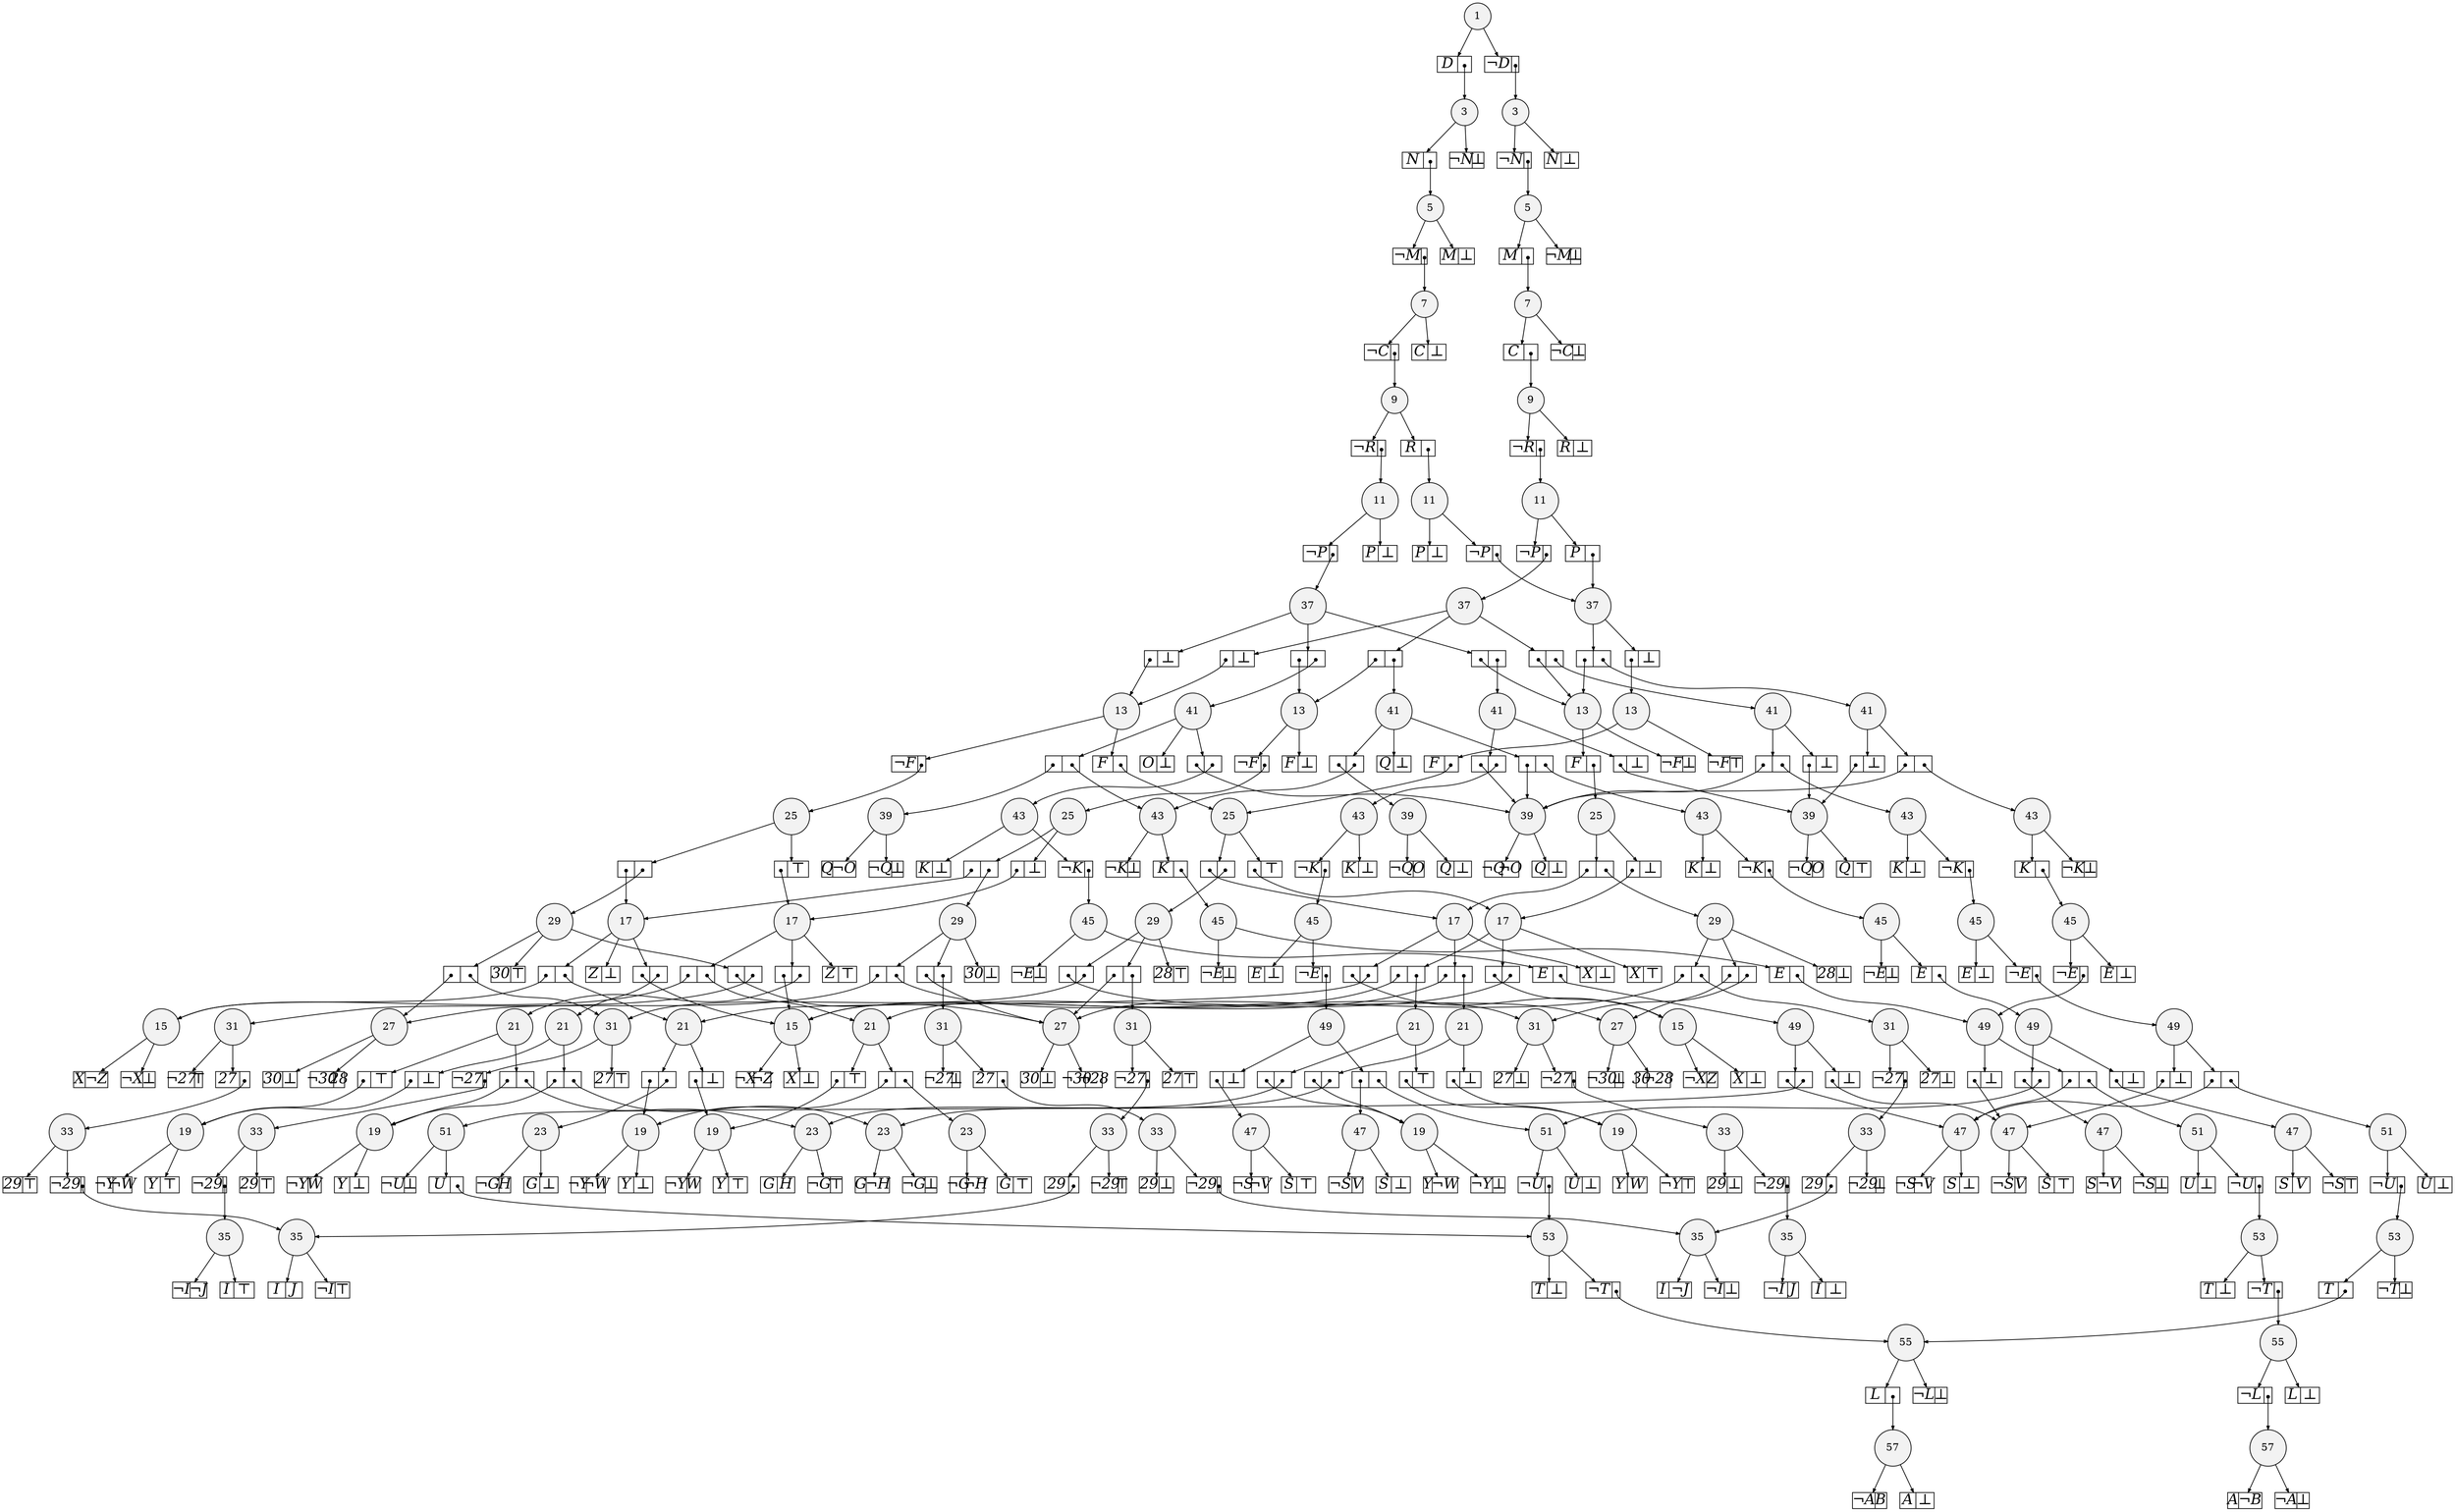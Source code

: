 
digraph sdd {

overlap=false

{rank=same; n865 n5391 }
{rank=same; n5436 n15683 }
{rank=same; n15711 n15710 n18410 }
{rank=same; n15767 n15768 n15765 n18411 }
{rank=same; n18429 n15834 n15831 n18412 n18394 }
{rank=same; n18390 n18428 n4017 n15835 n18392 n18393 }
{rank=same; n18430 n15919 n15916 n15915 n18413 n18395 }
{rank=same; n18431 n17185 n17184 n17186 n18414 n18396 }
{rank=same; n18432 n17287 n17286 n18415 n18397 }
{rank=same; n17220 n17221 n17222 n17223 }
{rank=same; n18433 n17991 n18416 }
{rank=same; n16693 n16692 n17382 n17385 }
{rank=same; n16753 n16754 n16752 n17644 n17637 n17841 }
{rank=same; n17658 n17657 n17663 n17844 n17840 n17842 }
{rank=same; n17822 n17826 n17837 n17832 }
{rank=same; n17736 n17737 n17738 }
{rank=same; n17896 n17897 n17901 n17899 }
{rank=same; n14949 n14948 n16516 n16513 }
{rank=same; n16528 n16527 n16655 n16654 n16533 n16657 }
{rank=same; n16456 n16490 n16457 n16487 n16460 n16495 }
{rank=same; n16638 n16647 n16642 n16652 }
{rank=same; n15144 n15146 n15145 }
{rank=same; n17930 n17931 n17932 n17990 }
{rank=same; n18434 n18216 n18417 }
{rank=same; n18435 n18418 }
{rank=same; n18436 n18419 }
{rank=same; n18437 n18420 }
{rank=same; n18438 n18421 }
{rank=same; n18439 }

n865 [label= "57",style=filled,fillcolor=gray95,shape=circle,height=.25,width=.25]; 
n865e0
      [label= "<L>&not;A|<R>B",
      shape=record,
      fontsize=20,
      fontname="Times-Italic",
      fillcolor=white,
      style=filled,
      fixedsize=true,
      height=.30, 
      width=.65];

n865->n865e0 [arrowsize=.50];
n865e1
      [label= "<L>A|<R>&#8869;",
      shape=record,
      fontsize=20,
      fontname="Times-Italic",
      fillcolor=white,
      style=filled,
      fixedsize=true,
      height=.30, 
      width=.65];

n865->n865e1 [arrowsize=.50];
n5391 [label= "57",style=filled,fillcolor=gray95,shape=circle,height=.25,width=.25]; 
n5391e0
      [label= "<L>A|<R>&not;B",
      shape=record,
      fontsize=20,
      fontname="Times-Italic",
      fillcolor=white,
      style=filled,
      fixedsize=true,
      height=.30, 
      width=.65];

n5391->n5391e0 [arrowsize=.50];
n5391e1
      [label= "<L>&not;A|<R>&#8869;",
      shape=record,
      fontsize=20,
      fontname="Times-Italic",
      fillcolor=white,
      style=filled,
      fixedsize=true,
      height=.30, 
      width=.65];

n5391->n5391e1 [arrowsize=.50];
n5436 [label= "55",style=filled,fillcolor=gray95,shape=circle,height=.25,width=.25]; 
n5436e0
      [label= "<L>L|<R>",
      shape=record,
      fontsize=20,
      fontname="Times-Italic",
      fillcolor=white,
      style=filled,
      fixedsize=true,
      height=.30, 
      width=.65];

n5436->n5436e0 [arrowsize=.50];
n5436e0:R:c->n865 [arrowsize=.50,tailclip=false,arrowtail=dot,dir=both];
n5436e1
      [label= "<L>&not;L|<R>&#8869;",
      shape=record,
      fontsize=20,
      fontname="Times-Italic",
      fillcolor=white,
      style=filled,
      fixedsize=true,
      height=.30, 
      width=.65];

n5436->n5436e1 [arrowsize=.50];
n15683 [label= "55",style=filled,fillcolor=gray95,shape=circle,height=.25,width=.25]; 
n15683e0
      [label= "<L>&not;L|<R>",
      shape=record,
      fontsize=20,
      fontname="Times-Italic",
      fillcolor=white,
      style=filled,
      fixedsize=true,
      height=.30, 
      width=.65];

n15683->n15683e0 [arrowsize=.50];
n15683e0:R:c->n5391 [arrowsize=.50,tailclip=false,arrowtail=dot,dir=both];
n15683e1
      [label= "<L>L|<R>&#8869;",
      shape=record,
      fontsize=20,
      fontname="Times-Italic",
      fillcolor=white,
      style=filled,
      fixedsize=true,
      height=.30, 
      width=.65];

n15683->n15683e1 [arrowsize=.50];
n15711 [label= "53",style=filled,fillcolor=gray95,shape=circle,height=.25,width=.25]; 
n15711e0
      [label= "<L>&not;T|<R>",
      shape=record,
      fontsize=20,
      fontname="Times-Italic",
      fillcolor=white,
      style=filled,
      fixedsize=true,
      height=.30, 
      width=.65];

n15711->n15711e0 [arrowsize=.50];
n15711e0:R:c->n5436 [arrowsize=.50,tailclip=false,arrowtail=dot,dir=both];
n15711e1
      [label= "<L>T|<R>&#8869;",
      shape=record,
      fontsize=20,
      fontname="Times-Italic",
      fillcolor=white,
      style=filled,
      fixedsize=true,
      height=.30, 
      width=.65];

n15711->n15711e1 [arrowsize=.50];
n15710 [label= "53",style=filled,fillcolor=gray95,shape=circle,height=.25,width=.25]; 
n15710e0
      [label= "<L>&not;T|<R>",
      shape=record,
      fontsize=20,
      fontname="Times-Italic",
      fillcolor=white,
      style=filled,
      fixedsize=true,
      height=.30, 
      width=.65];

n15710->n15710e0 [arrowsize=.50];
n15710e0:R:c->n15683 [arrowsize=.50,tailclip=false,arrowtail=dot,dir=both];
n15710e1
      [label= "<L>T|<R>&#8869;",
      shape=record,
      fontsize=20,
      fontname="Times-Italic",
      fillcolor=white,
      style=filled,
      fixedsize=true,
      height=.30, 
      width=.65];

n15710->n15710e1 [arrowsize=.50];
n18410 [label= "53",style=filled,fillcolor=gray95,shape=circle,height=.25,width=.25]; 
n18410e0
      [label= "<L>T|<R>",
      shape=record,
      fontsize=20,
      fontname="Times-Italic",
      fillcolor=white,
      style=filled,
      fixedsize=true,
      height=.30, 
      width=.65];

n18410->n18410e0 [arrowsize=.50];
n18410e0:R:c->n5436 [arrowsize=.50,tailclip=false,arrowtail=dot,dir=both];
n18410e1
      [label= "<L>&not;T|<R>&#8869;",
      shape=record,
      fontsize=20,
      fontname="Times-Italic",
      fillcolor=white,
      style=filled,
      fixedsize=true,
      height=.30, 
      width=.65];

n18410->n18410e1 [arrowsize=.50];
n15767 [label= "51",style=filled,fillcolor=gray95,shape=circle,height=.25,width=.25]; 
n15767e0
      [label= "<L>&not;U|<R>",
      shape=record,
      fontsize=20,
      fontname="Times-Italic",
      fillcolor=white,
      style=filled,
      fixedsize=true,
      height=.30, 
      width=.65];

n15767->n15767e0 [arrowsize=.50];
n15767e0:R:c->n15711 [arrowsize=.50,tailclip=false,arrowtail=dot,dir=both];
n15767e1
      [label= "<L>U|<R>&#8869;",
      shape=record,
      fontsize=20,
      fontname="Times-Italic",
      fillcolor=white,
      style=filled,
      fixedsize=true,
      height=.30, 
      width=.65];

n15767->n15767e1 [arrowsize=.50];
n15768 [label= "51",style=filled,fillcolor=gray95,shape=circle,height=.25,width=.25]; 
n15768e0
      [label= "<L>U|<R>",
      shape=record,
      fontsize=20,
      fontname="Times-Italic",
      fillcolor=white,
      style=filled,
      fixedsize=true,
      height=.30, 
      width=.65];

n15768->n15768e0 [arrowsize=.50];
n15768e0:R:c->n15711 [arrowsize=.50,tailclip=false,arrowtail=dot,dir=both];
n15768e1
      [label= "<L>&not;U|<R>&#8869;",
      shape=record,
      fontsize=20,
      fontname="Times-Italic",
      fillcolor=white,
      style=filled,
      fixedsize=true,
      height=.30, 
      width=.65];

n15768->n15768e1 [arrowsize=.50];
n15765 [label= "51",style=filled,fillcolor=gray95,shape=circle,height=.25,width=.25]; 
n15765e0
      [label= "<L>&not;U|<R>",
      shape=record,
      fontsize=20,
      fontname="Times-Italic",
      fillcolor=white,
      style=filled,
      fixedsize=true,
      height=.30, 
      width=.65];

n15765->n15765e0 [arrowsize=.50];
n15765e0:R:c->n15710 [arrowsize=.50,tailclip=false,arrowtail=dot,dir=both];
n15765e1
      [label= "<L>U|<R>&#8869;",
      shape=record,
      fontsize=20,
      fontname="Times-Italic",
      fillcolor=white,
      style=filled,
      fixedsize=true,
      height=.30, 
      width=.65];

n15765->n15765e1 [arrowsize=.50];
n18411 [label= "51",style=filled,fillcolor=gray95,shape=circle,height=.25,width=.25]; 
n18411e0
      [label= "<L>&not;U|<R>",
      shape=record,
      fontsize=20,
      fontname="Times-Italic",
      fillcolor=white,
      style=filled,
      fixedsize=true,
      height=.30, 
      width=.65];

n18411->n18411e0 [arrowsize=.50];
n18411e0:R:c->n18410 [arrowsize=.50,tailclip=false,arrowtail=dot,dir=both];
n18411e1
      [label= "<L>U|<R>&#8869;",
      shape=record,
      fontsize=20,
      fontname="Times-Italic",
      fillcolor=white,
      style=filled,
      fixedsize=true,
      height=.30, 
      width=.65];

n18411->n18411e1 [arrowsize=.50];
n18429 [label= "49",style=filled,fillcolor=gray95,shape=circle,height=.25,width=.25]; 
n18429e0
      [label= "<L>|<R>",
      shape=record,
      fontsize=20,
      fontname="Times-Italic",
      fillcolor=white,
      style=filled,
      fixedsize=true,
      height=.30, 
      width=.65];

n18429->n18429e0 [arrowsize=.50];
n18429e0:L:c->n18390 [arrowsize=.50,tailclip=false,arrowtail=dot,dir=both];
n18429e0:R:c->n15767 [arrowsize=.50,tailclip=false,arrowtail=dot,dir=both];
n18429e1
      [label= "<L>|<R>&#8869;",
      shape=record,
      fontsize=20,
      fontname="Times-Italic",
      fillcolor=white,
      style=filled,
      fixedsize=true,
      height=.30, 
      width=.65];

n18429->n18429e1 [arrowsize=.50];
n18429e1:L:c->n18428 [arrowsize=.50,tailclip=false,arrowtail=dot,dir=both];
n15834 [label= "49",style=filled,fillcolor=gray95,shape=circle,height=.25,width=.25]; 
n15834e0
      [label= "<L>|<R>",
      shape=record,
      fontsize=20,
      fontname="Times-Italic",
      fillcolor=white,
      style=filled,
      fixedsize=true,
      height=.30, 
      width=.65];

n15834->n15834e0 [arrowsize=.50];
n15834e0:L:c->n4017 [arrowsize=.50,tailclip=false,arrowtail=dot,dir=both];
n15834e0:R:c->n15768 [arrowsize=.50,tailclip=false,arrowtail=dot,dir=both];
n15834e1
      [label= "<L>|<R>&#8869;",
      shape=record,
      fontsize=20,
      fontname="Times-Italic",
      fillcolor=white,
      style=filled,
      fixedsize=true,
      height=.30, 
      width=.65];

n15834->n15834e1 [arrowsize=.50];
n15834e1:L:c->n15835 [arrowsize=.50,tailclip=false,arrowtail=dot,dir=both];
n15831 [label= "49",style=filled,fillcolor=gray95,shape=circle,height=.25,width=.25]; 
n15831e0
      [label= "<L>|<R>",
      shape=record,
      fontsize=20,
      fontname="Times-Italic",
      fillcolor=white,
      style=filled,
      fixedsize=true,
      height=.30, 
      width=.65];

n15831->n15831e0 [arrowsize=.50];
n15831e0:L:c->n4017 [arrowsize=.50,tailclip=false,arrowtail=dot,dir=both];
n15831e0:R:c->n15765 [arrowsize=.50,tailclip=false,arrowtail=dot,dir=both];
n15831e1
      [label= "<L>|<R>&#8869;",
      shape=record,
      fontsize=20,
      fontname="Times-Italic",
      fillcolor=white,
      style=filled,
      fixedsize=true,
      height=.30, 
      width=.65];

n15831->n15831e1 [arrowsize=.50];
n15831e1:L:c->n15835 [arrowsize=.50,tailclip=false,arrowtail=dot,dir=both];
n18412 [label= "49",style=filled,fillcolor=gray95,shape=circle,height=.25,width=.25]; 
n18412e0
      [label= "<L>|<R>",
      shape=record,
      fontsize=20,
      fontname="Times-Italic",
      fillcolor=white,
      style=filled,
      fixedsize=true,
      height=.30, 
      width=.65];

n18412->n18412e0 [arrowsize=.50];
n18412e0:L:c->n4017 [arrowsize=.50,tailclip=false,arrowtail=dot,dir=both];
n18412e0:R:c->n18411 [arrowsize=.50,tailclip=false,arrowtail=dot,dir=both];
n18412e1
      [label= "<L>|<R>&#8869;",
      shape=record,
      fontsize=20,
      fontname="Times-Italic",
      fillcolor=white,
      style=filled,
      fixedsize=true,
      height=.30, 
      width=.65];

n18412->n18412e1 [arrowsize=.50];
n18412e1:L:c->n15835 [arrowsize=.50,tailclip=false,arrowtail=dot,dir=both];
n18394 [label= "49",style=filled,fillcolor=gray95,shape=circle,height=.25,width=.25]; 
n18394e0
      [label= "<L>|<R>",
      shape=record,
      fontsize=20,
      fontname="Times-Italic",
      fillcolor=white,
      style=filled,
      fixedsize=true,
      height=.30, 
      width=.65];

n18394->n18394e0 [arrowsize=.50];
n18394e0:L:c->n18392 [arrowsize=.50,tailclip=false,arrowtail=dot,dir=both];
n18394e0:R:c->n15767 [arrowsize=.50,tailclip=false,arrowtail=dot,dir=both];
n18394e1
      [label= "<L>|<R>&#8869;",
      shape=record,
      fontsize=20,
      fontname="Times-Italic",
      fillcolor=white,
      style=filled,
      fixedsize=true,
      height=.30, 
      width=.65];

n18394->n18394e1 [arrowsize=.50];
n18394e1:L:c->n18393 [arrowsize=.50,tailclip=false,arrowtail=dot,dir=both];
n18390 [label= "47",style=filled,fillcolor=gray95,shape=circle,height=.25,width=.25]; 
n18390e0
      [label= "<L>&not;S|<R>V",
      shape=record,
      fontsize=20,
      fontname="Times-Italic",
      fillcolor=white,
      style=filled,
      fixedsize=true,
      height=.30, 
      width=.65];

n18390->n18390e0 [arrowsize=.50];
n18390e1
      [label= "<L>S|<R>&#8869;",
      shape=record,
      fontsize=20,
      fontname="Times-Italic",
      fillcolor=white,
      style=filled,
      fixedsize=true,
      height=.30, 
      width=.65];

n18390->n18390e1 [arrowsize=.50];
n18428 [label= "47",style=filled,fillcolor=gray95,shape=circle,height=.25,width=.25]; 
n18428e0
      [label= "<L>&not;S|<R>&not;V",
      shape=record,
      fontsize=20,
      fontname="Times-Italic",
      fillcolor=white,
      style=filled,
      fixedsize=true,
      height=.30, 
      width=.65];

n18428->n18428e0 [arrowsize=.50];
n18428e1
      [label= "<L>S|<R>&#8868;",
      shape=record,
      fontsize=20,
      fontname="Times-Italic",
      fillcolor=white,
      style=filled,
      fixedsize=true,
      height=.30, 
      width=.65];

n18428->n18428e1 [arrowsize=.50];
n4017 [label= "47",style=filled,fillcolor=gray95,shape=circle,height=.25,width=.25]; 
n4017e0
      [label= "<L>&not;S|<R>&not;V",
      shape=record,
      fontsize=20,
      fontname="Times-Italic",
      fillcolor=white,
      style=filled,
      fixedsize=true,
      height=.30, 
      width=.65];

n4017->n4017e0 [arrowsize=.50];
n4017e1
      [label= "<L>S|<R>&#8869;",
      shape=record,
      fontsize=20,
      fontname="Times-Italic",
      fillcolor=white,
      style=filled,
      fixedsize=true,
      height=.30, 
      width=.65];

n4017->n4017e1 [arrowsize=.50];
n15835 [label= "47",style=filled,fillcolor=gray95,shape=circle,height=.25,width=.25]; 
n15835e0
      [label= "<L>&not;S|<R>V",
      shape=record,
      fontsize=20,
      fontname="Times-Italic",
      fillcolor=white,
      style=filled,
      fixedsize=true,
      height=.30, 
      width=.65];

n15835->n15835e0 [arrowsize=.50];
n15835e1
      [label= "<L>S|<R>&#8868;",
      shape=record,
      fontsize=20,
      fontname="Times-Italic",
      fillcolor=white,
      style=filled,
      fixedsize=true,
      height=.30, 
      width=.65];

n15835->n15835e1 [arrowsize=.50];
n18392 [label= "47",style=filled,fillcolor=gray95,shape=circle,height=.25,width=.25]; 
n18392e0
      [label= "<L>S|<R>&not;V",
      shape=record,
      fontsize=20,
      fontname="Times-Italic",
      fillcolor=white,
      style=filled,
      fixedsize=true,
      height=.30, 
      width=.65];

n18392->n18392e0 [arrowsize=.50];
n18392e1
      [label= "<L>&not;S|<R>&#8869;",
      shape=record,
      fontsize=20,
      fontname="Times-Italic",
      fillcolor=white,
      style=filled,
      fixedsize=true,
      height=.30, 
      width=.65];

n18392->n18392e1 [arrowsize=.50];
n18393 [label= "47",style=filled,fillcolor=gray95,shape=circle,height=.25,width=.25]; 
n18393e0
      [label= "<L>S|<R>V",
      shape=record,
      fontsize=20,
      fontname="Times-Italic",
      fillcolor=white,
      style=filled,
      fixedsize=true,
      height=.30, 
      width=.65];

n18393->n18393e0 [arrowsize=.50];
n18393e1
      [label= "<L>&not;S|<R>&#8868;",
      shape=record,
      fontsize=20,
      fontname="Times-Italic",
      fillcolor=white,
      style=filled,
      fixedsize=true,
      height=.30, 
      width=.65];

n18393->n18393e1 [arrowsize=.50];
n18430 [label= "45",style=filled,fillcolor=gray95,shape=circle,height=.25,width=.25]; 
n18430e0
      [label= "<L>&not;E|<R>",
      shape=record,
      fontsize=20,
      fontname="Times-Italic",
      fillcolor=white,
      style=filled,
      fixedsize=true,
      height=.30, 
      width=.65];

n18430->n18430e0 [arrowsize=.50];
n18430e0:R:c->n18429 [arrowsize=.50,tailclip=false,arrowtail=dot,dir=both];
n18430e1
      [label= "<L>E|<R>&#8869;",
      shape=record,
      fontsize=20,
      fontname="Times-Italic",
      fillcolor=white,
      style=filled,
      fixedsize=true,
      height=.30, 
      width=.65];

n18430->n18430e1 [arrowsize=.50];
n15919 [label= "45",style=filled,fillcolor=gray95,shape=circle,height=.25,width=.25]; 
n15919e0
      [label= "<L>E|<R>",
      shape=record,
      fontsize=20,
      fontname="Times-Italic",
      fillcolor=white,
      style=filled,
      fixedsize=true,
      height=.30, 
      width=.65];

n15919->n15919e0 [arrowsize=.50];
n15919e0:R:c->n15834 [arrowsize=.50,tailclip=false,arrowtail=dot,dir=both];
n15919e1
      [label= "<L>&not;E|<R>&#8869;",
      shape=record,
      fontsize=20,
      fontname="Times-Italic",
      fillcolor=white,
      style=filled,
      fixedsize=true,
      height=.30, 
      width=.65];

n15919->n15919e1 [arrowsize=.50];
n15916 [label= "45",style=filled,fillcolor=gray95,shape=circle,height=.25,width=.25]; 
n15916e0
      [label= "<L>E|<R>",
      shape=record,
      fontsize=20,
      fontname="Times-Italic",
      fillcolor=white,
      style=filled,
      fixedsize=true,
      height=.30, 
      width=.65];

n15916->n15916e0 [arrowsize=.50];
n15916e0:R:c->n15831 [arrowsize=.50,tailclip=false,arrowtail=dot,dir=both];
n15916e1
      [label= "<L>&not;E|<R>&#8869;",
      shape=record,
      fontsize=20,
      fontname="Times-Italic",
      fillcolor=white,
      style=filled,
      fixedsize=true,
      height=.30, 
      width=.65];

n15916->n15916e1 [arrowsize=.50];
n15915 [label= "45",style=filled,fillcolor=gray95,shape=circle,height=.25,width=.25]; 
n15915e0
      [label= "<L>&not;E|<R>",
      shape=record,
      fontsize=20,
      fontname="Times-Italic",
      fillcolor=white,
      style=filled,
      fixedsize=true,
      height=.30, 
      width=.65];

n15915->n15915e0 [arrowsize=.50];
n15915e0:R:c->n15831 [arrowsize=.50,tailclip=false,arrowtail=dot,dir=both];
n15915e1
      [label= "<L>E|<R>&#8869;",
      shape=record,
      fontsize=20,
      fontname="Times-Italic",
      fillcolor=white,
      style=filled,
      fixedsize=true,
      height=.30, 
      width=.65];

n15915->n15915e1 [arrowsize=.50];
n18413 [label= "45",style=filled,fillcolor=gray95,shape=circle,height=.25,width=.25]; 
n18413e0
      [label= "<L>&not;E|<R>",
      shape=record,
      fontsize=20,
      fontname="Times-Italic",
      fillcolor=white,
      style=filled,
      fixedsize=true,
      height=.30, 
      width=.65];

n18413->n18413e0 [arrowsize=.50];
n18413e0:R:c->n18412 [arrowsize=.50,tailclip=false,arrowtail=dot,dir=both];
n18413e1
      [label= "<L>E|<R>&#8869;",
      shape=record,
      fontsize=20,
      fontname="Times-Italic",
      fillcolor=white,
      style=filled,
      fixedsize=true,
      height=.30, 
      width=.65];

n18413->n18413e1 [arrowsize=.50];
n18395 [label= "45",style=filled,fillcolor=gray95,shape=circle,height=.25,width=.25]; 
n18395e0
      [label= "<L>E|<R>",
      shape=record,
      fontsize=20,
      fontname="Times-Italic",
      fillcolor=white,
      style=filled,
      fixedsize=true,
      height=.30, 
      width=.65];

n18395->n18395e0 [arrowsize=.50];
n18395e0:R:c->n18394 [arrowsize=.50,tailclip=false,arrowtail=dot,dir=both];
n18395e1
      [label= "<L>&not;E|<R>&#8869;",
      shape=record,
      fontsize=20,
      fontname="Times-Italic",
      fillcolor=white,
      style=filled,
      fixedsize=true,
      height=.30, 
      width=.65];

n18395->n18395e1 [arrowsize=.50];
n18431 [label= "43",style=filled,fillcolor=gray95,shape=circle,height=.25,width=.25]; 
n18431e0
      [label= "<L>&not;K|<R>",
      shape=record,
      fontsize=20,
      fontname="Times-Italic",
      fillcolor=white,
      style=filled,
      fixedsize=true,
      height=.30, 
      width=.65];

n18431->n18431e0 [arrowsize=.50];
n18431e0:R:c->n18430 [arrowsize=.50,tailclip=false,arrowtail=dot,dir=both];
n18431e1
      [label= "<L>K|<R>&#8869;",
      shape=record,
      fontsize=20,
      fontname="Times-Italic",
      fillcolor=white,
      style=filled,
      fixedsize=true,
      height=.30, 
      width=.65];

n18431->n18431e1 [arrowsize=.50];
n17185 [label= "43",style=filled,fillcolor=gray95,shape=circle,height=.25,width=.25]; 
n17185e0
      [label= "<L>&not;K|<R>",
      shape=record,
      fontsize=20,
      fontname="Times-Italic",
      fillcolor=white,
      style=filled,
      fixedsize=true,
      height=.30, 
      width=.65];

n17185->n17185e0 [arrowsize=.50];
n17185e0:R:c->n15919 [arrowsize=.50,tailclip=false,arrowtail=dot,dir=both];
n17185e1
      [label= "<L>K|<R>&#8869;",
      shape=record,
      fontsize=20,
      fontname="Times-Italic",
      fillcolor=white,
      style=filled,
      fixedsize=true,
      height=.30, 
      width=.65];

n17185->n17185e1 [arrowsize=.50];
n17184 [label= "43",style=filled,fillcolor=gray95,shape=circle,height=.25,width=.25]; 
n17184e0
      [label= "<L>K|<R>",
      shape=record,
      fontsize=20,
      fontname="Times-Italic",
      fillcolor=white,
      style=filled,
      fixedsize=true,
      height=.30, 
      width=.65];

n17184->n17184e0 [arrowsize=.50];
n17184e0:R:c->n15916 [arrowsize=.50,tailclip=false,arrowtail=dot,dir=both];
n17184e1
      [label= "<L>&not;K|<R>&#8869;",
      shape=record,
      fontsize=20,
      fontname="Times-Italic",
      fillcolor=white,
      style=filled,
      fixedsize=true,
      height=.30, 
      width=.65];

n17184->n17184e1 [arrowsize=.50];
n17186 [label= "43",style=filled,fillcolor=gray95,shape=circle,height=.25,width=.25]; 
n17186e0
      [label= "<L>K|<R>",
      shape=record,
      fontsize=20,
      fontname="Times-Italic",
      fillcolor=white,
      style=filled,
      fixedsize=true,
      height=.30, 
      width=.65];

n17186->n17186e0 [arrowsize=.50];
n17186e0:R:c->n15915 [arrowsize=.50,tailclip=false,arrowtail=dot,dir=both];
n17186e1
      [label= "<L>&not;K|<R>&#8869;",
      shape=record,
      fontsize=20,
      fontname="Times-Italic",
      fillcolor=white,
      style=filled,
      fixedsize=true,
      height=.30, 
      width=.65];

n17186->n17186e1 [arrowsize=.50];
n18414 [label= "43",style=filled,fillcolor=gray95,shape=circle,height=.25,width=.25]; 
n18414e0
      [label= "<L>&not;K|<R>",
      shape=record,
      fontsize=20,
      fontname="Times-Italic",
      fillcolor=white,
      style=filled,
      fixedsize=true,
      height=.30, 
      width=.65];

n18414->n18414e0 [arrowsize=.50];
n18414e0:R:c->n18413 [arrowsize=.50,tailclip=false,arrowtail=dot,dir=both];
n18414e1
      [label= "<L>K|<R>&#8869;",
      shape=record,
      fontsize=20,
      fontname="Times-Italic",
      fillcolor=white,
      style=filled,
      fixedsize=true,
      height=.30, 
      width=.65];

n18414->n18414e1 [arrowsize=.50];
n18396 [label= "43",style=filled,fillcolor=gray95,shape=circle,height=.25,width=.25]; 
n18396e0
      [label= "<L>&not;K|<R>",
      shape=record,
      fontsize=20,
      fontname="Times-Italic",
      fillcolor=white,
      style=filled,
      fixedsize=true,
      height=.30, 
      width=.65];

n18396->n18396e0 [arrowsize=.50];
n18396e0:R:c->n18395 [arrowsize=.50,tailclip=false,arrowtail=dot,dir=both];
n18396e1
      [label= "<L>K|<R>&#8869;",
      shape=record,
      fontsize=20,
      fontname="Times-Italic",
      fillcolor=white,
      style=filled,
      fixedsize=true,
      height=.30, 
      width=.65];

n18396->n18396e1 [arrowsize=.50];
n18432 [label= "41",style=filled,fillcolor=gray95,shape=circle,height=.25,width=.25]; 
n18432e0
      [label= "<L>|<R>",
      shape=record,
      fontsize=20,
      fontname="Times-Italic",
      fillcolor=white,
      style=filled,
      fixedsize=true,
      height=.30, 
      width=.65];

n18432->n18432e0 [arrowsize=.50];
n18432e0:L:c->n17220 [arrowsize=.50,tailclip=false,arrowtail=dot,dir=both];
n18432e0:R:c->n18431 [arrowsize=.50,tailclip=false,arrowtail=dot,dir=both];
n18432e1
      [label= "<L>|<R>&#8869;",
      shape=record,
      fontsize=20,
      fontname="Times-Italic",
      fillcolor=white,
      style=filled,
      fixedsize=true,
      height=.30, 
      width=.65];

n18432->n18432e1 [arrowsize=.50];
n18432e1:L:c->n17221 [arrowsize=.50,tailclip=false,arrowtail=dot,dir=both];
n17287 [label= "41",style=filled,fillcolor=gray95,shape=circle,height=.25,width=.25]; 
n17287e0
      [label= "<L>|<R>",
      shape=record,
      fontsize=20,
      fontname="Times-Italic",
      fillcolor=white,
      style=filled,
      fixedsize=true,
      height=.30, 
      width=.65];

n17287->n17287e0 [arrowsize=.50];
n17287e0:L:c->n17220 [arrowsize=.50,tailclip=false,arrowtail=dot,dir=both];
n17287e0:R:c->n17185 [arrowsize=.50,tailclip=false,arrowtail=dot,dir=both];
n17287e1
      [label= "<L>|<R>",
      shape=record,
      fontsize=20,
      fontname="Times-Italic",
      fillcolor=white,
      style=filled,
      fixedsize=true,
      height=.30, 
      width=.65];

n17287->n17287e1 [arrowsize=.50];
n17287e1:L:c->n17222 [arrowsize=.50,tailclip=false,arrowtail=dot,dir=both];
n17287e1:R:c->n17184 [arrowsize=.50,tailclip=false,arrowtail=dot,dir=both];
n17287e2
      [label= "<L>O|<R>&#8869;",
      shape=record,
      fontsize=20,
      fontname="Times-Italic",
      fillcolor=white,
      style=filled,
      fixedsize=true,
      height=.30, 
      width=.65];

n17287->n17287e2 [arrowsize=.50];
n17286 [label= "41",style=filled,fillcolor=gray95,shape=circle,height=.25,width=.25]; 
n17286e0
      [label= "<L>|<R>",
      shape=record,
      fontsize=20,
      fontname="Times-Italic",
      fillcolor=white,
      style=filled,
      fixedsize=true,
      height=.30, 
      width=.65];

n17286->n17286e0 [arrowsize=.50];
n17286e0:L:c->n17220 [arrowsize=.50,tailclip=false,arrowtail=dot,dir=both];
n17286e0:R:c->n17186 [arrowsize=.50,tailclip=false,arrowtail=dot,dir=both];
n17286e1
      [label= "<L>|<R>&#8869;",
      shape=record,
      fontsize=20,
      fontname="Times-Italic",
      fillcolor=white,
      style=filled,
      fixedsize=true,
      height=.30, 
      width=.65];

n17286->n17286e1 [arrowsize=.50];
n17286e1:L:c->n17221 [arrowsize=.50,tailclip=false,arrowtail=dot,dir=both];
n18415 [label= "41",style=filled,fillcolor=gray95,shape=circle,height=.25,width=.25]; 
n18415e0
      [label= "<L>|<R>",
      shape=record,
      fontsize=20,
      fontname="Times-Italic",
      fillcolor=white,
      style=filled,
      fixedsize=true,
      height=.30, 
      width=.65];

n18415->n18415e0 [arrowsize=.50];
n18415e0:L:c->n17220 [arrowsize=.50,tailclip=false,arrowtail=dot,dir=both];
n18415e0:R:c->n18414 [arrowsize=.50,tailclip=false,arrowtail=dot,dir=both];
n18415e1
      [label= "<L>|<R>&#8869;",
      shape=record,
      fontsize=20,
      fontname="Times-Italic",
      fillcolor=white,
      style=filled,
      fixedsize=true,
      height=.30, 
      width=.65];

n18415->n18415e1 [arrowsize=.50];
n18415e1:L:c->n17221 [arrowsize=.50,tailclip=false,arrowtail=dot,dir=both];
n18397 [label= "41",style=filled,fillcolor=gray95,shape=circle,height=.25,width=.25]; 
n18397e0
      [label= "<L>|<R>",
      shape=record,
      fontsize=20,
      fontname="Times-Italic",
      fillcolor=white,
      style=filled,
      fixedsize=true,
      height=.30, 
      width=.65];

n18397->n18397e0 [arrowsize=.50];
n18397e0:L:c->n17220 [arrowsize=.50,tailclip=false,arrowtail=dot,dir=both];
n18397e0:R:c->n18396 [arrowsize=.50,tailclip=false,arrowtail=dot,dir=both];
n18397e1
      [label= "<L>|<R>",
      shape=record,
      fontsize=20,
      fontname="Times-Italic",
      fillcolor=white,
      style=filled,
      fixedsize=true,
      height=.30, 
      width=.65];

n18397->n18397e1 [arrowsize=.50];
n18397e1:L:c->n17223 [arrowsize=.50,tailclip=false,arrowtail=dot,dir=both];
n18397e1:R:c->n17184 [arrowsize=.50,tailclip=false,arrowtail=dot,dir=both];
n18397e2
      [label= "<L>Q|<R>&#8869;",
      shape=record,
      fontsize=20,
      fontname="Times-Italic",
      fillcolor=white,
      style=filled,
      fixedsize=true,
      height=.30, 
      width=.65];

n18397->n18397e2 [arrowsize=.50];
n17220 [label= "39",style=filled,fillcolor=gray95,shape=circle,height=.25,width=.25]; 
n17220e0
      [label= "<L>&not;Q|<R>&not;O",
      shape=record,
      fontsize=20,
      fontname="Times-Italic",
      fillcolor=white,
      style=filled,
      fixedsize=true,
      height=.30, 
      width=.65];

n17220->n17220e0 [arrowsize=.50];
n17220e1
      [label= "<L>Q|<R>&#8869;",
      shape=record,
      fontsize=20,
      fontname="Times-Italic",
      fillcolor=white,
      style=filled,
      fixedsize=true,
      height=.30, 
      width=.65];

n17220->n17220e1 [arrowsize=.50];
n17221 [label= "39",style=filled,fillcolor=gray95,shape=circle,height=.25,width=.25]; 
n17221e0
      [label= "<L>&not;Q|<R>O",
      shape=record,
      fontsize=20,
      fontname="Times-Italic",
      fillcolor=white,
      style=filled,
      fixedsize=true,
      height=.30, 
      width=.65];

n17221->n17221e0 [arrowsize=.50];
n17221e1
      [label= "<L>Q|<R>&#8868;",
      shape=record,
      fontsize=20,
      fontname="Times-Italic",
      fillcolor=white,
      style=filled,
      fixedsize=true,
      height=.30, 
      width=.65];

n17221->n17221e1 [arrowsize=.50];
n17222 [label= "39",style=filled,fillcolor=gray95,shape=circle,height=.25,width=.25]; 
n17222e0
      [label= "<L>Q|<R>&not;O",
      shape=record,
      fontsize=20,
      fontname="Times-Italic",
      fillcolor=white,
      style=filled,
      fixedsize=true,
      height=.30, 
      width=.65];

n17222->n17222e0 [arrowsize=.50];
n17222e1
      [label= "<L>&not;Q|<R>&#8869;",
      shape=record,
      fontsize=20,
      fontname="Times-Italic",
      fillcolor=white,
      style=filled,
      fixedsize=true,
      height=.30, 
      width=.65];

n17222->n17222e1 [arrowsize=.50];
n17223 [label= "39",style=filled,fillcolor=gray95,shape=circle,height=.25,width=.25]; 
n17223e0
      [label= "<L>&not;Q|<R>O",
      shape=record,
      fontsize=20,
      fontname="Times-Italic",
      fillcolor=white,
      style=filled,
      fixedsize=true,
      height=.30, 
      width=.65];

n17223->n17223e0 [arrowsize=.50];
n17223e1
      [label= "<L>Q|<R>&#8869;",
      shape=record,
      fontsize=20,
      fontname="Times-Italic",
      fillcolor=white,
      style=filled,
      fixedsize=true,
      height=.30, 
      width=.65];

n17223->n17223e1 [arrowsize=.50];
n18433 [label= "37",style=filled,fillcolor=gray95,shape=circle,height=.25,width=.25]; 
n18433e0
      [label= "<L>|<R>",
      shape=record,
      fontsize=20,
      fontname="Times-Italic",
      fillcolor=white,
      style=filled,
      fixedsize=true,
      height=.30, 
      width=.65];

n18433->n18433e0 [arrowsize=.50];
n18433e0:L:c->n17930 [arrowsize=.50,tailclip=false,arrowtail=dot,dir=both];
n18433e0:R:c->n18432 [arrowsize=.50,tailclip=false,arrowtail=dot,dir=both];
n18433e1
      [label= "<L>|<R>",
      shape=record,
      fontsize=20,
      fontname="Times-Italic",
      fillcolor=white,
      style=filled,
      fixedsize=true,
      height=.30, 
      width=.65];

n18433->n18433e1 [arrowsize=.50];
n18433e1:L:c->n17931 [arrowsize=.50,tailclip=false,arrowtail=dot,dir=both];
n18433e1:R:c->n17287 [arrowsize=.50,tailclip=false,arrowtail=dot,dir=both];
n18433e2
      [label= "<L>|<R>&#8869;",
      shape=record,
      fontsize=20,
      fontname="Times-Italic",
      fillcolor=white,
      style=filled,
      fixedsize=true,
      height=.30, 
      width=.65];

n18433->n18433e2 [arrowsize=.50];
n18433e2:L:c->n17932 [arrowsize=.50,tailclip=false,arrowtail=dot,dir=both];
n17991 [label= "37",style=filled,fillcolor=gray95,shape=circle,height=.25,width=.25]; 
n17991e0
      [label= "<L>|<R>",
      shape=record,
      fontsize=20,
      fontname="Times-Italic",
      fillcolor=white,
      style=filled,
      fixedsize=true,
      height=.30, 
      width=.65];

n17991->n17991e0 [arrowsize=.50];
n17991e0:L:c->n17930 [arrowsize=.50,tailclip=false,arrowtail=dot,dir=both];
n17991e0:R:c->n17286 [arrowsize=.50,tailclip=false,arrowtail=dot,dir=both];
n17991e1
      [label= "<L>|<R>&#8869;",
      shape=record,
      fontsize=20,
      fontname="Times-Italic",
      fillcolor=white,
      style=filled,
      fixedsize=true,
      height=.30, 
      width=.65];

n17991->n17991e1 [arrowsize=.50];
n17991e1:L:c->n17990 [arrowsize=.50,tailclip=false,arrowtail=dot,dir=both];
n18416 [label= "37",style=filled,fillcolor=gray95,shape=circle,height=.25,width=.25]; 
n18416e0
      [label= "<L>|<R>",
      shape=record,
      fontsize=20,
      fontname="Times-Italic",
      fillcolor=white,
      style=filled,
      fixedsize=true,
      height=.30, 
      width=.65];

n18416->n18416e0 [arrowsize=.50];
n18416e0:L:c->n17930 [arrowsize=.50,tailclip=false,arrowtail=dot,dir=both];
n18416e0:R:c->n18415 [arrowsize=.50,tailclip=false,arrowtail=dot,dir=both];
n18416e1
      [label= "<L>|<R>",
      shape=record,
      fontsize=20,
      fontname="Times-Italic",
      fillcolor=white,
      style=filled,
      fixedsize=true,
      height=.30, 
      width=.65];

n18416->n18416e1 [arrowsize=.50];
n18416e1:L:c->n17931 [arrowsize=.50,tailclip=false,arrowtail=dot,dir=both];
n18416e1:R:c->n18397 [arrowsize=.50,tailclip=false,arrowtail=dot,dir=both];
n18416e2
      [label= "<L>|<R>&#8869;",
      shape=record,
      fontsize=20,
      fontname="Times-Italic",
      fillcolor=white,
      style=filled,
      fixedsize=true,
      height=.30, 
      width=.65];

n18416->n18416e2 [arrowsize=.50];
n18416e2:L:c->n17932 [arrowsize=.50,tailclip=false,arrowtail=dot,dir=both];
n16693 [label= "35",style=filled,fillcolor=gray95,shape=circle,height=.25,width=.25]; 
n16693e0
      [label= "<L>&not;I|<R>J",
      shape=record,
      fontsize=20,
      fontname="Times-Italic",
      fillcolor=white,
      style=filled,
      fixedsize=true,
      height=.30, 
      width=.65];

n16693->n16693e0 [arrowsize=.50];
n16693e1
      [label= "<L>I|<R>&#8869;",
      shape=record,
      fontsize=20,
      fontname="Times-Italic",
      fillcolor=white,
      style=filled,
      fixedsize=true,
      height=.30, 
      width=.65];

n16693->n16693e1 [arrowsize=.50];
n16692 [label= "35",style=filled,fillcolor=gray95,shape=circle,height=.25,width=.25]; 
n16692e0
      [label= "<L>I|<R>&not;J",
      shape=record,
      fontsize=20,
      fontname="Times-Italic",
      fillcolor=white,
      style=filled,
      fixedsize=true,
      height=.30, 
      width=.65];

n16692->n16692e0 [arrowsize=.50];
n16692e1
      [label= "<L>&not;I|<R>&#8869;",
      shape=record,
      fontsize=20,
      fontname="Times-Italic",
      fillcolor=white,
      style=filled,
      fixedsize=true,
      height=.30, 
      width=.65];

n16692->n16692e1 [arrowsize=.50];
n17382 [label= "35",style=filled,fillcolor=gray95,shape=circle,height=.25,width=.25]; 
n17382e0
      [label= "<L>I|<R>J",
      shape=record,
      fontsize=20,
      fontname="Times-Italic",
      fillcolor=white,
      style=filled,
      fixedsize=true,
      height=.30, 
      width=.65];

n17382->n17382e0 [arrowsize=.50];
n17382e1
      [label= "<L>&not;I|<R>&#8868;",
      shape=record,
      fontsize=20,
      fontname="Times-Italic",
      fillcolor=white,
      style=filled,
      fixedsize=true,
      height=.30, 
      width=.65];

n17382->n17382e1 [arrowsize=.50];
n17385 [label= "35",style=filled,fillcolor=gray95,shape=circle,height=.25,width=.25]; 
n17385e0
      [label= "<L>&not;I|<R>&not;J",
      shape=record,
      fontsize=20,
      fontname="Times-Italic",
      fillcolor=white,
      style=filled,
      fixedsize=true,
      height=.30, 
      width=.65];

n17385->n17385e0 [arrowsize=.50];
n17385e1
      [label= "<L>I|<R>&#8868;",
      shape=record,
      fontsize=20,
      fontname="Times-Italic",
      fillcolor=white,
      style=filled,
      fixedsize=true,
      height=.30, 
      width=.65];

n17385->n17385e1 [arrowsize=.50];
n16753 [label= "33",style=filled,fillcolor=gray95,shape=circle,height=.25,width=.25]; 
n16753e0
      [label= "<L>&not;29|<R>",
      shape=record,
      fontsize=20,
      fontname="Times-Italic",
      fillcolor=white,
      style=filled,
      fixedsize=true,
      height=.30, 
      width=.65];

n16753->n16753e0 [arrowsize=.50];
n16753e0:R:c->n16693 [arrowsize=.50,tailclip=false,arrowtail=dot,dir=both];
n16753e1
      [label= "<L>29|<R>&#8869;",
      shape=record,
      fontsize=20,
      fontname="Times-Italic",
      fillcolor=white,
      style=filled,
      fixedsize=true,
      height=.30, 
      width=.65];

n16753->n16753e1 [arrowsize=.50];
n16754 [label= "33",style=filled,fillcolor=gray95,shape=circle,height=.25,width=.25]; 
n16754e0
      [label= "<L>29|<R>",
      shape=record,
      fontsize=20,
      fontname="Times-Italic",
      fillcolor=white,
      style=filled,
      fixedsize=true,
      height=.30, 
      width=.65];

n16754->n16754e0 [arrowsize=.50];
n16754e0:R:c->n16692 [arrowsize=.50,tailclip=false,arrowtail=dot,dir=both];
n16754e1
      [label= "<L>&not;29|<R>&#8869;",
      shape=record,
      fontsize=20,
      fontname="Times-Italic",
      fillcolor=white,
      style=filled,
      fixedsize=true,
      height=.30, 
      width=.65];

n16754->n16754e1 [arrowsize=.50];
n16752 [label= "33",style=filled,fillcolor=gray95,shape=circle,height=.25,width=.25]; 
n16752e0
      [label= "<L>&not;29|<R>",
      shape=record,
      fontsize=20,
      fontname="Times-Italic",
      fillcolor=white,
      style=filled,
      fixedsize=true,
      height=.30, 
      width=.65];

n16752->n16752e0 [arrowsize=.50];
n16752e0:R:c->n16692 [arrowsize=.50,tailclip=false,arrowtail=dot,dir=both];
n16752e1
      [label= "<L>29|<R>&#8869;",
      shape=record,
      fontsize=20,
      fontname="Times-Italic",
      fillcolor=white,
      style=filled,
      fixedsize=true,
      height=.30, 
      width=.65];

n16752->n16752e1 [arrowsize=.50];
n17644 [label= "33",style=filled,fillcolor=gray95,shape=circle,height=.25,width=.25]; 
n17644e0
      [label= "<L>&not;29|<R>",
      shape=record,
      fontsize=20,
      fontname="Times-Italic",
      fillcolor=white,
      style=filled,
      fixedsize=true,
      height=.30, 
      width=.65];

n17644->n17644e0 [arrowsize=.50];
n17644e0:R:c->n17382 [arrowsize=.50,tailclip=false,arrowtail=dot,dir=both];
n17644e1
      [label= "<L>29|<R>&#8868;",
      shape=record,
      fontsize=20,
      fontname="Times-Italic",
      fillcolor=white,
      style=filled,
      fixedsize=true,
      height=.30, 
      width=.65];

n17644->n17644e1 [arrowsize=.50];
n17637 [label= "33",style=filled,fillcolor=gray95,shape=circle,height=.25,width=.25]; 
n17637e0
      [label= "<L>&not;29|<R>",
      shape=record,
      fontsize=20,
      fontname="Times-Italic",
      fillcolor=white,
      style=filled,
      fixedsize=true,
      height=.30, 
      width=.65];

n17637->n17637e0 [arrowsize=.50];
n17637e0:R:c->n17385 [arrowsize=.50,tailclip=false,arrowtail=dot,dir=both];
n17637e1
      [label= "<L>29|<R>&#8868;",
      shape=record,
      fontsize=20,
      fontname="Times-Italic",
      fillcolor=white,
      style=filled,
      fixedsize=true,
      height=.30, 
      width=.65];

n17637->n17637e1 [arrowsize=.50];
n17841 [label= "33",style=filled,fillcolor=gray95,shape=circle,height=.25,width=.25]; 
n17841e0
      [label= "<L>29|<R>",
      shape=record,
      fontsize=20,
      fontname="Times-Italic",
      fillcolor=white,
      style=filled,
      fixedsize=true,
      height=.30, 
      width=.65];

n17841->n17841e0 [arrowsize=.50];
n17841e0:R:c->n17382 [arrowsize=.50,tailclip=false,arrowtail=dot,dir=both];
n17841e1
      [label= "<L>&not;29|<R>&#8868;",
      shape=record,
      fontsize=20,
      fontname="Times-Italic",
      fillcolor=white,
      style=filled,
      fixedsize=true,
      height=.30, 
      width=.65];

n17841->n17841e1 [arrowsize=.50];
n17658 [label= "31",style=filled,fillcolor=gray95,shape=circle,height=.25,width=.25]; 
n17658e0
      [label= "<L>&not;27|<R>",
      shape=record,
      fontsize=20,
      fontname="Times-Italic",
      fillcolor=white,
      style=filled,
      fixedsize=true,
      height=.30, 
      width=.65];

n17658->n17658e0 [arrowsize=.50];
n17658e0:R:c->n16753 [arrowsize=.50,tailclip=false,arrowtail=dot,dir=both];
n17658e1
      [label= "<L>27|<R>&#8869;",
      shape=record,
      fontsize=20,
      fontname="Times-Italic",
      fillcolor=white,
      style=filled,
      fixedsize=true,
      height=.30, 
      width=.65];

n17658->n17658e1 [arrowsize=.50];
n17657 [label= "31",style=filled,fillcolor=gray95,shape=circle,height=.25,width=.25]; 
n17657e0
      [label= "<L>&not;27|<R>",
      shape=record,
      fontsize=20,
      fontname="Times-Italic",
      fillcolor=white,
      style=filled,
      fixedsize=true,
      height=.30, 
      width=.65];

n17657->n17657e0 [arrowsize=.50];
n17657e0:R:c->n16754 [arrowsize=.50,tailclip=false,arrowtail=dot,dir=both];
n17657e1
      [label= "<L>27|<R>&#8869;",
      shape=record,
      fontsize=20,
      fontname="Times-Italic",
      fillcolor=white,
      style=filled,
      fixedsize=true,
      height=.30, 
      width=.65];

n17657->n17657e1 [arrowsize=.50];
n17663 [label= "31",style=filled,fillcolor=gray95,shape=circle,height=.25,width=.25]; 
n17663e0
      [label= "<L>27|<R>",
      shape=record,
      fontsize=20,
      fontname="Times-Italic",
      fillcolor=white,
      style=filled,
      fixedsize=true,
      height=.30, 
      width=.65];

n17663->n17663e0 [arrowsize=.50];
n17663e0:R:c->n16752 [arrowsize=.50,tailclip=false,arrowtail=dot,dir=both];
n17663e1
      [label= "<L>&not;27|<R>&#8869;",
      shape=record,
      fontsize=20,
      fontname="Times-Italic",
      fillcolor=white,
      style=filled,
      fixedsize=true,
      height=.30, 
      width=.65];

n17663->n17663e1 [arrowsize=.50];
n17844 [label= "31",style=filled,fillcolor=gray95,shape=circle,height=.25,width=.25]; 
n17844e0
      [label= "<L>27|<R>",
      shape=record,
      fontsize=20,
      fontname="Times-Italic",
      fillcolor=white,
      style=filled,
      fixedsize=true,
      height=.30, 
      width=.65];

n17844->n17844e0 [arrowsize=.50];
n17844e0:R:c->n17644 [arrowsize=.50,tailclip=false,arrowtail=dot,dir=both];
n17844e1
      [label= "<L>&not;27|<R>&#8868;",
      shape=record,
      fontsize=20,
      fontname="Times-Italic",
      fillcolor=white,
      style=filled,
      fixedsize=true,
      height=.30, 
      width=.65];

n17844->n17844e1 [arrowsize=.50];
n17840 [label= "31",style=filled,fillcolor=gray95,shape=circle,height=.25,width=.25]; 
n17840e0
      [label= "<L>&not;27|<R>",
      shape=record,
      fontsize=20,
      fontname="Times-Italic",
      fillcolor=white,
      style=filled,
      fixedsize=true,
      height=.30, 
      width=.65];

n17840->n17840e0 [arrowsize=.50];
n17840e0:R:c->n17637 [arrowsize=.50,tailclip=false,arrowtail=dot,dir=both];
n17840e1
      [label= "<L>27|<R>&#8868;",
      shape=record,
      fontsize=20,
      fontname="Times-Italic",
      fillcolor=white,
      style=filled,
      fixedsize=true,
      height=.30, 
      width=.65];

n17840->n17840e1 [arrowsize=.50];
n17842 [label= "31",style=filled,fillcolor=gray95,shape=circle,height=.25,width=.25]; 
n17842e0
      [label= "<L>&not;27|<R>",
      shape=record,
      fontsize=20,
      fontname="Times-Italic",
      fillcolor=white,
      style=filled,
      fixedsize=true,
      height=.30, 
      width=.65];

n17842->n17842e0 [arrowsize=.50];
n17842e0:R:c->n17841 [arrowsize=.50,tailclip=false,arrowtail=dot,dir=both];
n17842e1
      [label= "<L>27|<R>&#8868;",
      shape=record,
      fontsize=20,
      fontname="Times-Italic",
      fillcolor=white,
      style=filled,
      fixedsize=true,
      height=.30, 
      width=.65];

n17842->n17842e1 [arrowsize=.50];
n17822 [label= "29",style=filled,fillcolor=gray95,shape=circle,height=.25,width=.25]; 
n17822e0
      [label= "<L>|<R>",
      shape=record,
      fontsize=20,
      fontname="Times-Italic",
      fillcolor=white,
      style=filled,
      fixedsize=true,
      height=.30, 
      width=.65];

n17822->n17822e0 [arrowsize=.50];
n17822e0:L:c->n17736 [arrowsize=.50,tailclip=false,arrowtail=dot,dir=both];
n17822e0:R:c->n17658 [arrowsize=.50,tailclip=false,arrowtail=dot,dir=both];
n17822e1
      [label= "<L>|<R>",
      shape=record,
      fontsize=20,
      fontname="Times-Italic",
      fillcolor=white,
      style=filled,
      fixedsize=true,
      height=.30, 
      width=.65];

n17822->n17822e1 [arrowsize=.50];
n17822e1:L:c->n17737 [arrowsize=.50,tailclip=false,arrowtail=dot,dir=both];
n17822e1:R:c->n17657 [arrowsize=.50,tailclip=false,arrowtail=dot,dir=both];
n17822e2
      [label= "<L>28|<R>&#8869;",
      shape=record,
      fontsize=20,
      fontname="Times-Italic",
      fillcolor=white,
      style=filled,
      fixedsize=true,
      height=.30, 
      width=.65];

n17822->n17822e2 [arrowsize=.50];
n17826 [label= "29",style=filled,fillcolor=gray95,shape=circle,height=.25,width=.25]; 
n17826e0
      [label= "<L>|<R>",
      shape=record,
      fontsize=20,
      fontname="Times-Italic",
      fillcolor=white,
      style=filled,
      fixedsize=true,
      height=.30, 
      width=.65];

n17826->n17826e0 [arrowsize=.50];
n17826e0:L:c->n17737 [arrowsize=.50,tailclip=false,arrowtail=dot,dir=both];
n17826e0:R:c->n17663 [arrowsize=.50,tailclip=false,arrowtail=dot,dir=both];
n17826e1
      [label= "<L>|<R>",
      shape=record,
      fontsize=20,
      fontname="Times-Italic",
      fillcolor=white,
      style=filled,
      fixedsize=true,
      height=.30, 
      width=.65];

n17826->n17826e1 [arrowsize=.50];
n17826e1:L:c->n17738 [arrowsize=.50,tailclip=false,arrowtail=dot,dir=both];
n17826e1:R:c->n17658 [arrowsize=.50,tailclip=false,arrowtail=dot,dir=both];
n17826e2
      [label= "<L>30|<R>&#8869;",
      shape=record,
      fontsize=20,
      fontname="Times-Italic",
      fillcolor=white,
      style=filled,
      fixedsize=true,
      height=.30, 
      width=.65];

n17826->n17826e2 [arrowsize=.50];
n17837 [label= "29",style=filled,fillcolor=gray95,shape=circle,height=.25,width=.25]; 
n17837e0
      [label= "<L>|<R>",
      shape=record,
      fontsize=20,
      fontname="Times-Italic",
      fillcolor=white,
      style=filled,
      fixedsize=true,
      height=.30, 
      width=.65];

n17837->n17837e0 [arrowsize=.50];
n17837e0:L:c->n17737 [arrowsize=.50,tailclip=false,arrowtail=dot,dir=both];
n17837e0:R:c->n17844 [arrowsize=.50,tailclip=false,arrowtail=dot,dir=both];
n17837e1
      [label= "<L>|<R>",
      shape=record,
      fontsize=20,
      fontname="Times-Italic",
      fillcolor=white,
      style=filled,
      fixedsize=true,
      height=.30, 
      width=.65];

n17837->n17837e1 [arrowsize=.50];
n17837e1:L:c->n17738 [arrowsize=.50,tailclip=false,arrowtail=dot,dir=both];
n17837e1:R:c->n17840 [arrowsize=.50,tailclip=false,arrowtail=dot,dir=both];
n17837e2
      [label= "<L>30|<R>&#8868;",
      shape=record,
      fontsize=20,
      fontname="Times-Italic",
      fillcolor=white,
      style=filled,
      fixedsize=true,
      height=.30, 
      width=.65];

n17837->n17837e2 [arrowsize=.50];
n17832 [label= "29",style=filled,fillcolor=gray95,shape=circle,height=.25,width=.25]; 
n17832e0
      [label= "<L>|<R>",
      shape=record,
      fontsize=20,
      fontname="Times-Italic",
      fillcolor=white,
      style=filled,
      fixedsize=true,
      height=.30, 
      width=.65];

n17832->n17832e0 [arrowsize=.50];
n17832e0:L:c->n17737 [arrowsize=.50,tailclip=false,arrowtail=dot,dir=both];
n17832e0:R:c->n17842 [arrowsize=.50,tailclip=false,arrowtail=dot,dir=both];
n17832e1
      [label= "<L>|<R>",
      shape=record,
      fontsize=20,
      fontname="Times-Italic",
      fillcolor=white,
      style=filled,
      fixedsize=true,
      height=.30, 
      width=.65];

n17832->n17832e1 [arrowsize=.50];
n17832e1:L:c->n17736 [arrowsize=.50,tailclip=false,arrowtail=dot,dir=both];
n17832e1:R:c->n17840 [arrowsize=.50,tailclip=false,arrowtail=dot,dir=both];
n17832e2
      [label= "<L>28|<R>&#8868;",
      shape=record,
      fontsize=20,
      fontname="Times-Italic",
      fillcolor=white,
      style=filled,
      fixedsize=true,
      height=.30, 
      width=.65];

n17832->n17832e2 [arrowsize=.50];
n17736 [label= "27",style=filled,fillcolor=gray95,shape=circle,height=.25,width=.25]; 
n17736e0
      [label= "<L>30|<R>&not;28",
      shape=record,
      fontsize=20,
      fontname="Times-Italic",
      fillcolor=white,
      style=filled,
      fixedsize=true,
      height=.30, 
      width=.65];

n17736->n17736e0 [arrowsize=.50];
n17736e1
      [label= "<L>&not;30|<R>&#8869;",
      shape=record,
      fontsize=20,
      fontname="Times-Italic",
      fillcolor=white,
      style=filled,
      fixedsize=true,
      height=.30, 
      width=.65];

n17736->n17736e1 [arrowsize=.50];
n17737 [label= "27",style=filled,fillcolor=gray95,shape=circle,height=.25,width=.25]; 
n17737e0
      [label= "<L>&not;30|<R>&not;28",
      shape=record,
      fontsize=20,
      fontname="Times-Italic",
      fillcolor=white,
      style=filled,
      fixedsize=true,
      height=.30, 
      width=.65];

n17737->n17737e0 [arrowsize=.50];
n17737e1
      [label= "<L>30|<R>&#8869;",
      shape=record,
      fontsize=20,
      fontname="Times-Italic",
      fillcolor=white,
      style=filled,
      fixedsize=true,
      height=.30, 
      width=.65];

n17737->n17737e1 [arrowsize=.50];
n17738 [label= "27",style=filled,fillcolor=gray95,shape=circle,height=.25,width=.25]; 
n17738e0
      [label= "<L>&not;30|<R>28",
      shape=record,
      fontsize=20,
      fontname="Times-Italic",
      fillcolor=white,
      style=filled,
      fixedsize=true,
      height=.30, 
      width=.65];

n17738->n17738e0 [arrowsize=.50];
n17738e1
      [label= "<L>30|<R>&#8869;",
      shape=record,
      fontsize=20,
      fontname="Times-Italic",
      fillcolor=white,
      style=filled,
      fixedsize=true,
      height=.30, 
      width=.65];

n17738->n17738e1 [arrowsize=.50];
n17896 [label= "25",style=filled,fillcolor=gray95,shape=circle,height=.25,width=.25]; 
n17896e0
      [label= "<L>|<R>",
      shape=record,
      fontsize=20,
      fontname="Times-Italic",
      fillcolor=white,
      style=filled,
      fixedsize=true,
      height=.30, 
      width=.65];

n17896->n17896e0 [arrowsize=.50];
n17896e0:L:c->n16638 [arrowsize=.50,tailclip=false,arrowtail=dot,dir=both];
n17896e0:R:c->n17822 [arrowsize=.50,tailclip=false,arrowtail=dot,dir=both];
n17896e1
      [label= "<L>|<R>&#8869;",
      shape=record,
      fontsize=20,
      fontname="Times-Italic",
      fillcolor=white,
      style=filled,
      fixedsize=true,
      height=.30, 
      width=.65];

n17896->n17896e1 [arrowsize=.50];
n17896e1:L:c->n16647 [arrowsize=.50,tailclip=false,arrowtail=dot,dir=both];
n17897 [label= "25",style=filled,fillcolor=gray95,shape=circle,height=.25,width=.25]; 
n17897e0
      [label= "<L>|<R>",
      shape=record,
      fontsize=20,
      fontname="Times-Italic",
      fillcolor=white,
      style=filled,
      fixedsize=true,
      height=.30, 
      width=.65];

n17897->n17897e0 [arrowsize=.50];
n17897e0:L:c->n16642 [arrowsize=.50,tailclip=false,arrowtail=dot,dir=both];
n17897e0:R:c->n17826 [arrowsize=.50,tailclip=false,arrowtail=dot,dir=both];
n17897e1
      [label= "<L>|<R>&#8869;",
      shape=record,
      fontsize=20,
      fontname="Times-Italic",
      fillcolor=white,
      style=filled,
      fixedsize=true,
      height=.30, 
      width=.65];

n17897->n17897e1 [arrowsize=.50];
n17897e1:L:c->n16652 [arrowsize=.50,tailclip=false,arrowtail=dot,dir=both];
n17901 [label= "25",style=filled,fillcolor=gray95,shape=circle,height=.25,width=.25]; 
n17901e0
      [label= "<L>|<R>",
      shape=record,
      fontsize=20,
      fontname="Times-Italic",
      fillcolor=white,
      style=filled,
      fixedsize=true,
      height=.30, 
      width=.65];

n17901->n17901e0 [arrowsize=.50];
n17901e0:L:c->n16642 [arrowsize=.50,tailclip=false,arrowtail=dot,dir=both];
n17901e0:R:c->n17837 [arrowsize=.50,tailclip=false,arrowtail=dot,dir=both];
n17901e1
      [label= "<L>|<R>&#8868;",
      shape=record,
      fontsize=20,
      fontname="Times-Italic",
      fillcolor=white,
      style=filled,
      fixedsize=true,
      height=.30, 
      width=.65];

n17901->n17901e1 [arrowsize=.50];
n17901e1:L:c->n16652 [arrowsize=.50,tailclip=false,arrowtail=dot,dir=both];
n17899 [label= "25",style=filled,fillcolor=gray95,shape=circle,height=.25,width=.25]; 
n17899e0
      [label= "<L>|<R>",
      shape=record,
      fontsize=20,
      fontname="Times-Italic",
      fillcolor=white,
      style=filled,
      fixedsize=true,
      height=.30, 
      width=.65];

n17899->n17899e0 [arrowsize=.50];
n17899e0:L:c->n16638 [arrowsize=.50,tailclip=false,arrowtail=dot,dir=both];
n17899e0:R:c->n17832 [arrowsize=.50,tailclip=false,arrowtail=dot,dir=both];
n17899e1
      [label= "<L>|<R>&#8868;",
      shape=record,
      fontsize=20,
      fontname="Times-Italic",
      fillcolor=white,
      style=filled,
      fixedsize=true,
      height=.30, 
      width=.65];

n17899->n17899e1 [arrowsize=.50];
n17899e1:L:c->n16647 [arrowsize=.50,tailclip=false,arrowtail=dot,dir=both];
n14949 [label= "23",style=filled,fillcolor=gray95,shape=circle,height=.25,width=.25]; 
n14949e0
      [label= "<L>G|<R>&not;H",
      shape=record,
      fontsize=20,
      fontname="Times-Italic",
      fillcolor=white,
      style=filled,
      fixedsize=true,
      height=.30, 
      width=.65];

n14949->n14949e0 [arrowsize=.50];
n14949e1
      [label= "<L>&not;G|<R>&#8869;",
      shape=record,
      fontsize=20,
      fontname="Times-Italic",
      fillcolor=white,
      style=filled,
      fixedsize=true,
      height=.30, 
      width=.65];

n14949->n14949e1 [arrowsize=.50];
n14948 [label= "23",style=filled,fillcolor=gray95,shape=circle,height=.25,width=.25]; 
n14948e0
      [label= "<L>&not;G|<R>H",
      shape=record,
      fontsize=20,
      fontname="Times-Italic",
      fillcolor=white,
      style=filled,
      fixedsize=true,
      height=.30, 
      width=.65];

n14948->n14948e0 [arrowsize=.50];
n14948e1
      [label= "<L>G|<R>&#8869;",
      shape=record,
      fontsize=20,
      fontname="Times-Italic",
      fillcolor=white,
      style=filled,
      fixedsize=true,
      height=.30, 
      width=.65];

n14948->n14948e1 [arrowsize=.50];
n16516 [label= "23",style=filled,fillcolor=gray95,shape=circle,height=.25,width=.25]; 
n16516e0
      [label= "<L>&not;G|<R>&not;H",
      shape=record,
      fontsize=20,
      fontname="Times-Italic",
      fillcolor=white,
      style=filled,
      fixedsize=true,
      height=.30, 
      width=.65];

n16516->n16516e0 [arrowsize=.50];
n16516e1
      [label= "<L>G|<R>&#8868;",
      shape=record,
      fontsize=20,
      fontname="Times-Italic",
      fillcolor=white,
      style=filled,
      fixedsize=true,
      height=.30, 
      width=.65];

n16516->n16516e1 [arrowsize=.50];
n16513 [label= "23",style=filled,fillcolor=gray95,shape=circle,height=.25,width=.25]; 
n16513e0
      [label= "<L>G|<R>H",
      shape=record,
      fontsize=20,
      fontname="Times-Italic",
      fillcolor=white,
      style=filled,
      fixedsize=true,
      height=.30, 
      width=.65];

n16513->n16513e0 [arrowsize=.50];
n16513e1
      [label= "<L>&not;G|<R>&#8868;",
      shape=record,
      fontsize=20,
      fontname="Times-Italic",
      fillcolor=white,
      style=filled,
      fixedsize=true,
      height=.30, 
      width=.65];

n16513->n16513e1 [arrowsize=.50];
n16528 [label= "21",style=filled,fillcolor=gray95,shape=circle,height=.25,width=.25]; 
n16528e0
      [label= "<L>|<R>",
      shape=record,
      fontsize=20,
      fontname="Times-Italic",
      fillcolor=white,
      style=filled,
      fixedsize=true,
      height=.30, 
      width=.65];

n16528->n16528e0 [arrowsize=.50];
n16528e0:L:c->n16456 [arrowsize=.50,tailclip=false,arrowtail=dot,dir=both];
n16528e0:R:c->n14949 [arrowsize=.50,tailclip=false,arrowtail=dot,dir=both];
n16528e1
      [label= "<L>|<R>&#8869;",
      shape=record,
      fontsize=20,
      fontname="Times-Italic",
      fillcolor=white,
      style=filled,
      fixedsize=true,
      height=.30, 
      width=.65];

n16528->n16528e1 [arrowsize=.50];
n16528e1:L:c->n16490 [arrowsize=.50,tailclip=false,arrowtail=dot,dir=both];
n16527 [label= "21",style=filled,fillcolor=gray95,shape=circle,height=.25,width=.25]; 
n16527e0
      [label= "<L>|<R>",
      shape=record,
      fontsize=20,
      fontname="Times-Italic",
      fillcolor=white,
      style=filled,
      fixedsize=true,
      height=.30, 
      width=.65];

n16527->n16527e0 [arrowsize=.50];
n16527e0:L:c->n16457 [arrowsize=.50,tailclip=false,arrowtail=dot,dir=both];
n16527e0:R:c->n14948 [arrowsize=.50,tailclip=false,arrowtail=dot,dir=both];
n16527e1
      [label= "<L>|<R>&#8869;",
      shape=record,
      fontsize=20,
      fontname="Times-Italic",
      fillcolor=white,
      style=filled,
      fixedsize=true,
      height=.30, 
      width=.65];

n16527->n16527e1 [arrowsize=.50];
n16527e1:L:c->n16487 [arrowsize=.50,tailclip=false,arrowtail=dot,dir=both];
n16655 [label= "21",style=filled,fillcolor=gray95,shape=circle,height=.25,width=.25]; 
n16655e0
      [label= "<L>|<R>",
      shape=record,
      fontsize=20,
      fontname="Times-Italic",
      fillcolor=white,
      style=filled,
      fixedsize=true,
      height=.30, 
      width=.65];

n16655->n16655e0 [arrowsize=.50];
n16655e0:L:c->n16457 [arrowsize=.50,tailclip=false,arrowtail=dot,dir=both];
n16655e0:R:c->n16516 [arrowsize=.50,tailclip=false,arrowtail=dot,dir=both];
n16655e1
      [label= "<L>|<R>&#8868;",
      shape=record,
      fontsize=20,
      fontname="Times-Italic",
      fillcolor=white,
      style=filled,
      fixedsize=true,
      height=.30, 
      width=.65];

n16655->n16655e1 [arrowsize=.50];
n16655e1:L:c->n16487 [arrowsize=.50,tailclip=false,arrowtail=dot,dir=both];
n16654 [label= "21",style=filled,fillcolor=gray95,shape=circle,height=.25,width=.25]; 
n16654e0
      [label= "<L>|<R>",
      shape=record,
      fontsize=20,
      fontname="Times-Italic",
      fillcolor=white,
      style=filled,
      fixedsize=true,
      height=.30, 
      width=.65];

n16654->n16654e0 [arrowsize=.50];
n16654e0:L:c->n16456 [arrowsize=.50,tailclip=false,arrowtail=dot,dir=both];
n16654e0:R:c->n16513 [arrowsize=.50,tailclip=false,arrowtail=dot,dir=both];
n16654e1
      [label= "<L>|<R>&#8868;",
      shape=record,
      fontsize=20,
      fontname="Times-Italic",
      fillcolor=white,
      style=filled,
      fixedsize=true,
      height=.30, 
      width=.65];

n16654->n16654e1 [arrowsize=.50];
n16654e1:L:c->n16490 [arrowsize=.50,tailclip=false,arrowtail=dot,dir=both];
n16533 [label= "21",style=filled,fillcolor=gray95,shape=circle,height=.25,width=.25]; 
n16533e0
      [label= "<L>|<R>",
      shape=record,
      fontsize=20,
      fontname="Times-Italic",
      fillcolor=white,
      style=filled,
      fixedsize=true,
      height=.30, 
      width=.65];

n16533->n16533e0 [arrowsize=.50];
n16533e0:L:c->n16460 [arrowsize=.50,tailclip=false,arrowtail=dot,dir=both];
n16533e0:R:c->n14949 [arrowsize=.50,tailclip=false,arrowtail=dot,dir=both];
n16533e1
      [label= "<L>|<R>&#8869;",
      shape=record,
      fontsize=20,
      fontname="Times-Italic",
      fillcolor=white,
      style=filled,
      fixedsize=true,
      height=.30, 
      width=.65];

n16533->n16533e1 [arrowsize=.50];
n16533e1:L:c->n16495 [arrowsize=.50,tailclip=false,arrowtail=dot,dir=both];
n16657 [label= "21",style=filled,fillcolor=gray95,shape=circle,height=.25,width=.25]; 
n16657e0
      [label= "<L>|<R>",
      shape=record,
      fontsize=20,
      fontname="Times-Italic",
      fillcolor=white,
      style=filled,
      fixedsize=true,
      height=.30, 
      width=.65];

n16657->n16657e0 [arrowsize=.50];
n16657e0:L:c->n16460 [arrowsize=.50,tailclip=false,arrowtail=dot,dir=both];
n16657e0:R:c->n16513 [arrowsize=.50,tailclip=false,arrowtail=dot,dir=both];
n16657e1
      [label= "<L>|<R>&#8868;",
      shape=record,
      fontsize=20,
      fontname="Times-Italic",
      fillcolor=white,
      style=filled,
      fixedsize=true,
      height=.30, 
      width=.65];

n16657->n16657e1 [arrowsize=.50];
n16657e1:L:c->n16495 [arrowsize=.50,tailclip=false,arrowtail=dot,dir=both];
n16456 [label= "19",style=filled,fillcolor=gray95,shape=circle,height=.25,width=.25]; 
n16456e0
      [label= "<L>Y|<R>&not;W",
      shape=record,
      fontsize=20,
      fontname="Times-Italic",
      fillcolor=white,
      style=filled,
      fixedsize=true,
      height=.30, 
      width=.65];

n16456->n16456e0 [arrowsize=.50];
n16456e1
      [label= "<L>&not;Y|<R>&#8869;",
      shape=record,
      fontsize=20,
      fontname="Times-Italic",
      fillcolor=white,
      style=filled,
      fixedsize=true,
      height=.30, 
      width=.65];

n16456->n16456e1 [arrowsize=.50];
n16490 [label= "19",style=filled,fillcolor=gray95,shape=circle,height=.25,width=.25]; 
n16490e0
      [label= "<L>Y|<R>W",
      shape=record,
      fontsize=20,
      fontname="Times-Italic",
      fillcolor=white,
      style=filled,
      fixedsize=true,
      height=.30, 
      width=.65];

n16490->n16490e0 [arrowsize=.50];
n16490e1
      [label= "<L>&not;Y|<R>&#8868;",
      shape=record,
      fontsize=20,
      fontname="Times-Italic",
      fillcolor=white,
      style=filled,
      fixedsize=true,
      height=.30, 
      width=.65];

n16490->n16490e1 [arrowsize=.50];
n16457 [label= "19",style=filled,fillcolor=gray95,shape=circle,height=.25,width=.25]; 
n16457e0
      [label= "<L>&not;Y|<R>&not;W",
      shape=record,
      fontsize=20,
      fontname="Times-Italic",
      fillcolor=white,
      style=filled,
      fixedsize=true,
      height=.30, 
      width=.65];

n16457->n16457e0 [arrowsize=.50];
n16457e1
      [label= "<L>Y|<R>&#8869;",
      shape=record,
      fontsize=20,
      fontname="Times-Italic",
      fillcolor=white,
      style=filled,
      fixedsize=true,
      height=.30, 
      width=.65];

n16457->n16457e1 [arrowsize=.50];
n16487 [label= "19",style=filled,fillcolor=gray95,shape=circle,height=.25,width=.25]; 
n16487e0
      [label= "<L>&not;Y|<R>W",
      shape=record,
      fontsize=20,
      fontname="Times-Italic",
      fillcolor=white,
      style=filled,
      fixedsize=true,
      height=.30, 
      width=.65];

n16487->n16487e0 [arrowsize=.50];
n16487e1
      [label= "<L>Y|<R>&#8868;",
      shape=record,
      fontsize=20,
      fontname="Times-Italic",
      fillcolor=white,
      style=filled,
      fixedsize=true,
      height=.30, 
      width=.65];

n16487->n16487e1 [arrowsize=.50];
n16460 [label= "19",style=filled,fillcolor=gray95,shape=circle,height=.25,width=.25]; 
n16460e0
      [label= "<L>&not;Y|<R>W",
      shape=record,
      fontsize=20,
      fontname="Times-Italic",
      fillcolor=white,
      style=filled,
      fixedsize=true,
      height=.30, 
      width=.65];

n16460->n16460e0 [arrowsize=.50];
n16460e1
      [label= "<L>Y|<R>&#8869;",
      shape=record,
      fontsize=20,
      fontname="Times-Italic",
      fillcolor=white,
      style=filled,
      fixedsize=true,
      height=.30, 
      width=.65];

n16460->n16460e1 [arrowsize=.50];
n16495 [label= "19",style=filled,fillcolor=gray95,shape=circle,height=.25,width=.25]; 
n16495e0
      [label= "<L>&not;Y|<R>&not;W",
      shape=record,
      fontsize=20,
      fontname="Times-Italic",
      fillcolor=white,
      style=filled,
      fixedsize=true,
      height=.30, 
      width=.65];

n16495->n16495e0 [arrowsize=.50];
n16495e1
      [label= "<L>Y|<R>&#8868;",
      shape=record,
      fontsize=20,
      fontname="Times-Italic",
      fillcolor=white,
      style=filled,
      fixedsize=true,
      height=.30, 
      width=.65];

n16495->n16495e1 [arrowsize=.50];
n16638 [label= "17",style=filled,fillcolor=gray95,shape=circle,height=.25,width=.25]; 
n16638e0
      [label= "<L>|<R>",
      shape=record,
      fontsize=20,
      fontname="Times-Italic",
      fillcolor=white,
      style=filled,
      fixedsize=true,
      height=.30, 
      width=.65];

n16638->n16638e0 [arrowsize=.50];
n16638e0:L:c->n15144 [arrowsize=.50,tailclip=false,arrowtail=dot,dir=both];
n16638e0:R:c->n16528 [arrowsize=.50,tailclip=false,arrowtail=dot,dir=both];
n16638e1
      [label= "<L>|<R>",
      shape=record,
      fontsize=20,
      fontname="Times-Italic",
      fillcolor=white,
      style=filled,
      fixedsize=true,
      height=.30, 
      width=.65];

n16638->n16638e1 [arrowsize=.50];
n16638e1:L:c->n15146 [arrowsize=.50,tailclip=false,arrowtail=dot,dir=both];
n16638e1:R:c->n16527 [arrowsize=.50,tailclip=false,arrowtail=dot,dir=both];
n16638e2
      [label= "<L>X|<R>&#8869;",
      shape=record,
      fontsize=20,
      fontname="Times-Italic",
      fillcolor=white,
      style=filled,
      fixedsize=true,
      height=.30, 
      width=.65];

n16638->n16638e2 [arrowsize=.50];
n16647 [label= "17",style=filled,fillcolor=gray95,shape=circle,height=.25,width=.25]; 
n16647e0
      [label= "<L>|<R>",
      shape=record,
      fontsize=20,
      fontname="Times-Italic",
      fillcolor=white,
      style=filled,
      fixedsize=true,
      height=.30, 
      width=.65];

n16647->n16647e0 [arrowsize=.50];
n16647e0:L:c->n15146 [arrowsize=.50,tailclip=false,arrowtail=dot,dir=both];
n16647e0:R:c->n16655 [arrowsize=.50,tailclip=false,arrowtail=dot,dir=both];
n16647e1
      [label= "<L>|<R>",
      shape=record,
      fontsize=20,
      fontname="Times-Italic",
      fillcolor=white,
      style=filled,
      fixedsize=true,
      height=.30, 
      width=.65];

n16647->n16647e1 [arrowsize=.50];
n16647e1:L:c->n15144 [arrowsize=.50,tailclip=false,arrowtail=dot,dir=both];
n16647e1:R:c->n16654 [arrowsize=.50,tailclip=false,arrowtail=dot,dir=both];
n16647e2
      [label= "<L>X|<R>&#8868;",
      shape=record,
      fontsize=20,
      fontname="Times-Italic",
      fillcolor=white,
      style=filled,
      fixedsize=true,
      height=.30, 
      width=.65];

n16647->n16647e2 [arrowsize=.50];
n16642 [label= "17",style=filled,fillcolor=gray95,shape=circle,height=.25,width=.25]; 
n16642e0
      [label= "<L>|<R>",
      shape=record,
      fontsize=20,
      fontname="Times-Italic",
      fillcolor=white,
      style=filled,
      fixedsize=true,
      height=.30, 
      width=.65];

n16642->n16642e0 [arrowsize=.50];
n16642e0:L:c->n15144 [arrowsize=.50,tailclip=false,arrowtail=dot,dir=both];
n16642e0:R:c->n16533 [arrowsize=.50,tailclip=false,arrowtail=dot,dir=both];
n16642e1
      [label= "<L>|<R>",
      shape=record,
      fontsize=20,
      fontname="Times-Italic",
      fillcolor=white,
      style=filled,
      fixedsize=true,
      height=.30, 
      width=.65];

n16642->n16642e1 [arrowsize=.50];
n16642e1:L:c->n15145 [arrowsize=.50,tailclip=false,arrowtail=dot,dir=both];
n16642e1:R:c->n16527 [arrowsize=.50,tailclip=false,arrowtail=dot,dir=both];
n16642e2
      [label= "<L>Z|<R>&#8869;",
      shape=record,
      fontsize=20,
      fontname="Times-Italic",
      fillcolor=white,
      style=filled,
      fixedsize=true,
      height=.30, 
      width=.65];

n16642->n16642e2 [arrowsize=.50];
n16652 [label= "17",style=filled,fillcolor=gray95,shape=circle,height=.25,width=.25]; 
n16652e0
      [label= "<L>|<R>",
      shape=record,
      fontsize=20,
      fontname="Times-Italic",
      fillcolor=white,
      style=filled,
      fixedsize=true,
      height=.30, 
      width=.65];

n16652->n16652e0 [arrowsize=.50];
n16652e0:L:c->n15144 [arrowsize=.50,tailclip=false,arrowtail=dot,dir=both];
n16652e0:R:c->n16657 [arrowsize=.50,tailclip=false,arrowtail=dot,dir=both];
n16652e1
      [label= "<L>|<R>",
      shape=record,
      fontsize=20,
      fontname="Times-Italic",
      fillcolor=white,
      style=filled,
      fixedsize=true,
      height=.30, 
      width=.65];

n16652->n16652e1 [arrowsize=.50];
n16652e1:L:c->n15145 [arrowsize=.50,tailclip=false,arrowtail=dot,dir=both];
n16652e1:R:c->n16655 [arrowsize=.50,tailclip=false,arrowtail=dot,dir=both];
n16652e2
      [label= "<L>Z|<R>&#8868;",
      shape=record,
      fontsize=20,
      fontname="Times-Italic",
      fillcolor=white,
      style=filled,
      fixedsize=true,
      height=.30, 
      width=.65];

n16652->n16652e2 [arrowsize=.50];
n15144 [label= "15",style=filled,fillcolor=gray95,shape=circle,height=.25,width=.25]; 
n15144e0
      [label= "<L>&not;X|<R>&not;Z",
      shape=record,
      fontsize=20,
      fontname="Times-Italic",
      fillcolor=white,
      style=filled,
      fixedsize=true,
      height=.30, 
      width=.65];

n15144->n15144e0 [arrowsize=.50];
n15144e1
      [label= "<L>X|<R>&#8869;",
      shape=record,
      fontsize=20,
      fontname="Times-Italic",
      fillcolor=white,
      style=filled,
      fixedsize=true,
      height=.30, 
      width=.65];

n15144->n15144e1 [arrowsize=.50];
n15146 [label= "15",style=filled,fillcolor=gray95,shape=circle,height=.25,width=.25]; 
n15146e0
      [label= "<L>&not;X|<R>Z",
      shape=record,
      fontsize=20,
      fontname="Times-Italic",
      fillcolor=white,
      style=filled,
      fixedsize=true,
      height=.30, 
      width=.65];

n15146->n15146e0 [arrowsize=.50];
n15146e1
      [label= "<L>X|<R>&#8869;",
      shape=record,
      fontsize=20,
      fontname="Times-Italic",
      fillcolor=white,
      style=filled,
      fixedsize=true,
      height=.30, 
      width=.65];

n15146->n15146e1 [arrowsize=.50];
n15145 [label= "15",style=filled,fillcolor=gray95,shape=circle,height=.25,width=.25]; 
n15145e0
      [label= "<L>X|<R>&not;Z",
      shape=record,
      fontsize=20,
      fontname="Times-Italic",
      fillcolor=white,
      style=filled,
      fixedsize=true,
      height=.30, 
      width=.65];

n15145->n15145e0 [arrowsize=.50];
n15145e1
      [label= "<L>&not;X|<R>&#8869;",
      shape=record,
      fontsize=20,
      fontname="Times-Italic",
      fillcolor=white,
      style=filled,
      fixedsize=true,
      height=.30, 
      width=.65];

n15145->n15145e1 [arrowsize=.50];
n17930 [label= "13",style=filled,fillcolor=gray95,shape=circle,height=.25,width=.25]; 
n17930e0
      [label= "<L>F|<R>",
      shape=record,
      fontsize=20,
      fontname="Times-Italic",
      fillcolor=white,
      style=filled,
      fixedsize=true,
      height=.30, 
      width=.65];

n17930->n17930e0 [arrowsize=.50];
n17930e0:R:c->n17896 [arrowsize=.50,tailclip=false,arrowtail=dot,dir=both];
n17930e1
      [label= "<L>&not;F|<R>&#8869;",
      shape=record,
      fontsize=20,
      fontname="Times-Italic",
      fillcolor=white,
      style=filled,
      fixedsize=true,
      height=.30, 
      width=.65];

n17930->n17930e1 [arrowsize=.50];
n17931 [label= "13",style=filled,fillcolor=gray95,shape=circle,height=.25,width=.25]; 
n17931e0
      [label= "<L>&not;F|<R>",
      shape=record,
      fontsize=20,
      fontname="Times-Italic",
      fillcolor=white,
      style=filled,
      fixedsize=true,
      height=.30, 
      width=.65];

n17931->n17931e0 [arrowsize=.50];
n17931e0:R:c->n17897 [arrowsize=.50,tailclip=false,arrowtail=dot,dir=both];
n17931e1
      [label= "<L>F|<R>&#8869;",
      shape=record,
      fontsize=20,
      fontname="Times-Italic",
      fillcolor=white,
      style=filled,
      fixedsize=true,
      height=.30, 
      width=.65];

n17931->n17931e1 [arrowsize=.50];
n17932 [label= "13",style=filled,fillcolor=gray95,shape=circle,height=.25,width=.25]; 
n17932e0
      [label= "<L>&not;F|<R>",
      shape=record,
      fontsize=20,
      fontname="Times-Italic",
      fillcolor=white,
      style=filled,
      fixedsize=true,
      height=.30, 
      width=.65];

n17932->n17932e0 [arrowsize=.50];
n17932e0:R:c->n17901 [arrowsize=.50,tailclip=false,arrowtail=dot,dir=both];
n17932e1
      [label= "<L>F|<R>",
      shape=record,
      fontsize=20,
      fontname="Times-Italic",
      fillcolor=white,
      style=filled,
      fixedsize=true,
      height=.30, 
      width=.65];

n17932->n17932e1 [arrowsize=.50];
n17932e1:R:c->n17899 [arrowsize=.50,tailclip=false,arrowtail=dot,dir=both];
n17990 [label= "13",style=filled,fillcolor=gray95,shape=circle,height=.25,width=.25]; 
n17990e0
      [label= "<L>F|<R>",
      shape=record,
      fontsize=20,
      fontname="Times-Italic",
      fillcolor=white,
      style=filled,
      fixedsize=true,
      height=.30, 
      width=.65];

n17990->n17990e0 [arrowsize=.50];
n17990e0:R:c->n17899 [arrowsize=.50,tailclip=false,arrowtail=dot,dir=both];
n17990e1
      [label= "<L>&not;F|<R>&#8868;",
      shape=record,
      fontsize=20,
      fontname="Times-Italic",
      fillcolor=white,
      style=filled,
      fixedsize=true,
      height=.30, 
      width=.65];

n17990->n17990e1 [arrowsize=.50];
n18434 [label= "11",style=filled,fillcolor=gray95,shape=circle,height=.25,width=.25]; 
n18434e0
      [label= "<L>&not;P|<R>",
      shape=record,
      fontsize=20,
      fontname="Times-Italic",
      fillcolor=white,
      style=filled,
      fixedsize=true,
      height=.30, 
      width=.65];

n18434->n18434e0 [arrowsize=.50];
n18434e0:R:c->n18433 [arrowsize=.50,tailclip=false,arrowtail=dot,dir=both];
n18434e1
      [label= "<L>P|<R>&#8869;",
      shape=record,
      fontsize=20,
      fontname="Times-Italic",
      fillcolor=white,
      style=filled,
      fixedsize=true,
      height=.30, 
      width=.65];

n18434->n18434e1 [arrowsize=.50];
n18216 [label= "11",style=filled,fillcolor=gray95,shape=circle,height=.25,width=.25]; 
n18216e0
      [label= "<L>&not;P|<R>",
      shape=record,
      fontsize=20,
      fontname="Times-Italic",
      fillcolor=white,
      style=filled,
      fixedsize=true,
      height=.30, 
      width=.65];

n18216->n18216e0 [arrowsize=.50];
n18216e0:R:c->n17991 [arrowsize=.50,tailclip=false,arrowtail=dot,dir=both];
n18216e1
      [label= "<L>P|<R>&#8869;",
      shape=record,
      fontsize=20,
      fontname="Times-Italic",
      fillcolor=white,
      style=filled,
      fixedsize=true,
      height=.30, 
      width=.65];

n18216->n18216e1 [arrowsize=.50];
n18417 [label= "11",style=filled,fillcolor=gray95,shape=circle,height=.25,width=.25]; 
n18417e0
      [label= "<L>&not;P|<R>",
      shape=record,
      fontsize=20,
      fontname="Times-Italic",
      fillcolor=white,
      style=filled,
      fixedsize=true,
      height=.30, 
      width=.65];

n18417->n18417e0 [arrowsize=.50];
n18417e0:R:c->n18416 [arrowsize=.50,tailclip=false,arrowtail=dot,dir=both];
n18417e1
      [label= "<L>P|<R>",
      shape=record,
      fontsize=20,
      fontname="Times-Italic",
      fillcolor=white,
      style=filled,
      fixedsize=true,
      height=.30, 
      width=.65];

n18417->n18417e1 [arrowsize=.50];
n18417e1:R:c->n17991 [arrowsize=.50,tailclip=false,arrowtail=dot,dir=both];
n18435 [label= "9",style=filled,fillcolor=gray95,shape=circle,height=.25,width=.25]; 
n18435e0
      [label= "<L>&not;R|<R>",
      shape=record,
      fontsize=20,
      fontname="Times-Italic",
      fillcolor=white,
      style=filled,
      fixedsize=true,
      height=.30, 
      width=.65];

n18435->n18435e0 [arrowsize=.50];
n18435e0:R:c->n18434 [arrowsize=.50,tailclip=false,arrowtail=dot,dir=both];
n18435e1
      [label= "<L>R|<R>",
      shape=record,
      fontsize=20,
      fontname="Times-Italic",
      fillcolor=white,
      style=filled,
      fixedsize=true,
      height=.30, 
      width=.65];

n18435->n18435e1 [arrowsize=.50];
n18435e1:R:c->n18216 [arrowsize=.50,tailclip=false,arrowtail=dot,dir=both];
n18418 [label= "9",style=filled,fillcolor=gray95,shape=circle,height=.25,width=.25]; 
n18418e0
      [label= "<L>&not;R|<R>",
      shape=record,
      fontsize=20,
      fontname="Times-Italic",
      fillcolor=white,
      style=filled,
      fixedsize=true,
      height=.30, 
      width=.65];

n18418->n18418e0 [arrowsize=.50];
n18418e0:R:c->n18417 [arrowsize=.50,tailclip=false,arrowtail=dot,dir=both];
n18418e1
      [label= "<L>R|<R>&#8869;",
      shape=record,
      fontsize=20,
      fontname="Times-Italic",
      fillcolor=white,
      style=filled,
      fixedsize=true,
      height=.30, 
      width=.65];

n18418->n18418e1 [arrowsize=.50];
n18436 [label= "7",style=filled,fillcolor=gray95,shape=circle,height=.25,width=.25]; 
n18436e0
      [label= "<L>&not;C|<R>",
      shape=record,
      fontsize=20,
      fontname="Times-Italic",
      fillcolor=white,
      style=filled,
      fixedsize=true,
      height=.30, 
      width=.65];

n18436->n18436e0 [arrowsize=.50];
n18436e0:R:c->n18435 [arrowsize=.50,tailclip=false,arrowtail=dot,dir=both];
n18436e1
      [label= "<L>C|<R>&#8869;",
      shape=record,
      fontsize=20,
      fontname="Times-Italic",
      fillcolor=white,
      style=filled,
      fixedsize=true,
      height=.30, 
      width=.65];

n18436->n18436e1 [arrowsize=.50];
n18419 [label= "7",style=filled,fillcolor=gray95,shape=circle,height=.25,width=.25]; 
n18419e0
      [label= "<L>C|<R>",
      shape=record,
      fontsize=20,
      fontname="Times-Italic",
      fillcolor=white,
      style=filled,
      fixedsize=true,
      height=.30, 
      width=.65];

n18419->n18419e0 [arrowsize=.50];
n18419e0:R:c->n18418 [arrowsize=.50,tailclip=false,arrowtail=dot,dir=both];
n18419e1
      [label= "<L>&not;C|<R>&#8869;",
      shape=record,
      fontsize=20,
      fontname="Times-Italic",
      fillcolor=white,
      style=filled,
      fixedsize=true,
      height=.30, 
      width=.65];

n18419->n18419e1 [arrowsize=.50];
n18437 [label= "5",style=filled,fillcolor=gray95,shape=circle,height=.25,width=.25]; 
n18437e0
      [label= "<L>&not;M|<R>",
      shape=record,
      fontsize=20,
      fontname="Times-Italic",
      fillcolor=white,
      style=filled,
      fixedsize=true,
      height=.30, 
      width=.65];

n18437->n18437e0 [arrowsize=.50];
n18437e0:R:c->n18436 [arrowsize=.50,tailclip=false,arrowtail=dot,dir=both];
n18437e1
      [label= "<L>M|<R>&#8869;",
      shape=record,
      fontsize=20,
      fontname="Times-Italic",
      fillcolor=white,
      style=filled,
      fixedsize=true,
      height=.30, 
      width=.65];

n18437->n18437e1 [arrowsize=.50];
n18420 [label= "5",style=filled,fillcolor=gray95,shape=circle,height=.25,width=.25]; 
n18420e0
      [label= "<L>M|<R>",
      shape=record,
      fontsize=20,
      fontname="Times-Italic",
      fillcolor=white,
      style=filled,
      fixedsize=true,
      height=.30, 
      width=.65];

n18420->n18420e0 [arrowsize=.50];
n18420e0:R:c->n18419 [arrowsize=.50,tailclip=false,arrowtail=dot,dir=both];
n18420e1
      [label= "<L>&not;M|<R>&#8869;",
      shape=record,
      fontsize=20,
      fontname="Times-Italic",
      fillcolor=white,
      style=filled,
      fixedsize=true,
      height=.30, 
      width=.65];

n18420->n18420e1 [arrowsize=.50];
n18438 [label= "3",style=filled,fillcolor=gray95,shape=circle,height=.25,width=.25]; 
n18438e0
      [label= "<L>N|<R>",
      shape=record,
      fontsize=20,
      fontname="Times-Italic",
      fillcolor=white,
      style=filled,
      fixedsize=true,
      height=.30, 
      width=.65];

n18438->n18438e0 [arrowsize=.50];
n18438e0:R:c->n18437 [arrowsize=.50,tailclip=false,arrowtail=dot,dir=both];
n18438e1
      [label= "<L>&not;N|<R>&#8869;",
      shape=record,
      fontsize=20,
      fontname="Times-Italic",
      fillcolor=white,
      style=filled,
      fixedsize=true,
      height=.30, 
      width=.65];

n18438->n18438e1 [arrowsize=.50];
n18421 [label= "3",style=filled,fillcolor=gray95,shape=circle,height=.25,width=.25]; 
n18421e0
      [label= "<L>&not;N|<R>",
      shape=record,
      fontsize=20,
      fontname="Times-Italic",
      fillcolor=white,
      style=filled,
      fixedsize=true,
      height=.30, 
      width=.65];

n18421->n18421e0 [arrowsize=.50];
n18421e0:R:c->n18420 [arrowsize=.50,tailclip=false,arrowtail=dot,dir=both];
n18421e1
      [label= "<L>N|<R>&#8869;",
      shape=record,
      fontsize=20,
      fontname="Times-Italic",
      fillcolor=white,
      style=filled,
      fixedsize=true,
      height=.30, 
      width=.65];

n18421->n18421e1 [arrowsize=.50];
n18439 [label= "1",style=filled,fillcolor=gray95,shape=circle,height=.25,width=.25]; 
n18439e0
      [label= "<L>D|<R>",
      shape=record,
      fontsize=20,
      fontname="Times-Italic",
      fillcolor=white,
      style=filled,
      fixedsize=true,
      height=.30, 
      width=.65];

n18439->n18439e0 [arrowsize=.50];
n18439e0:R:c->n18438 [arrowsize=.50,tailclip=false,arrowtail=dot,dir=both];
n18439e1
      [label= "<L>&not;D|<R>",
      shape=record,
      fontsize=20,
      fontname="Times-Italic",
      fillcolor=white,
      style=filled,
      fixedsize=true,
      height=.30, 
      width=.65];

n18439->n18439e1 [arrowsize=.50];
n18439e1:R:c->n18421 [arrowsize=.50,tailclip=false,arrowtail=dot,dir=both];


}